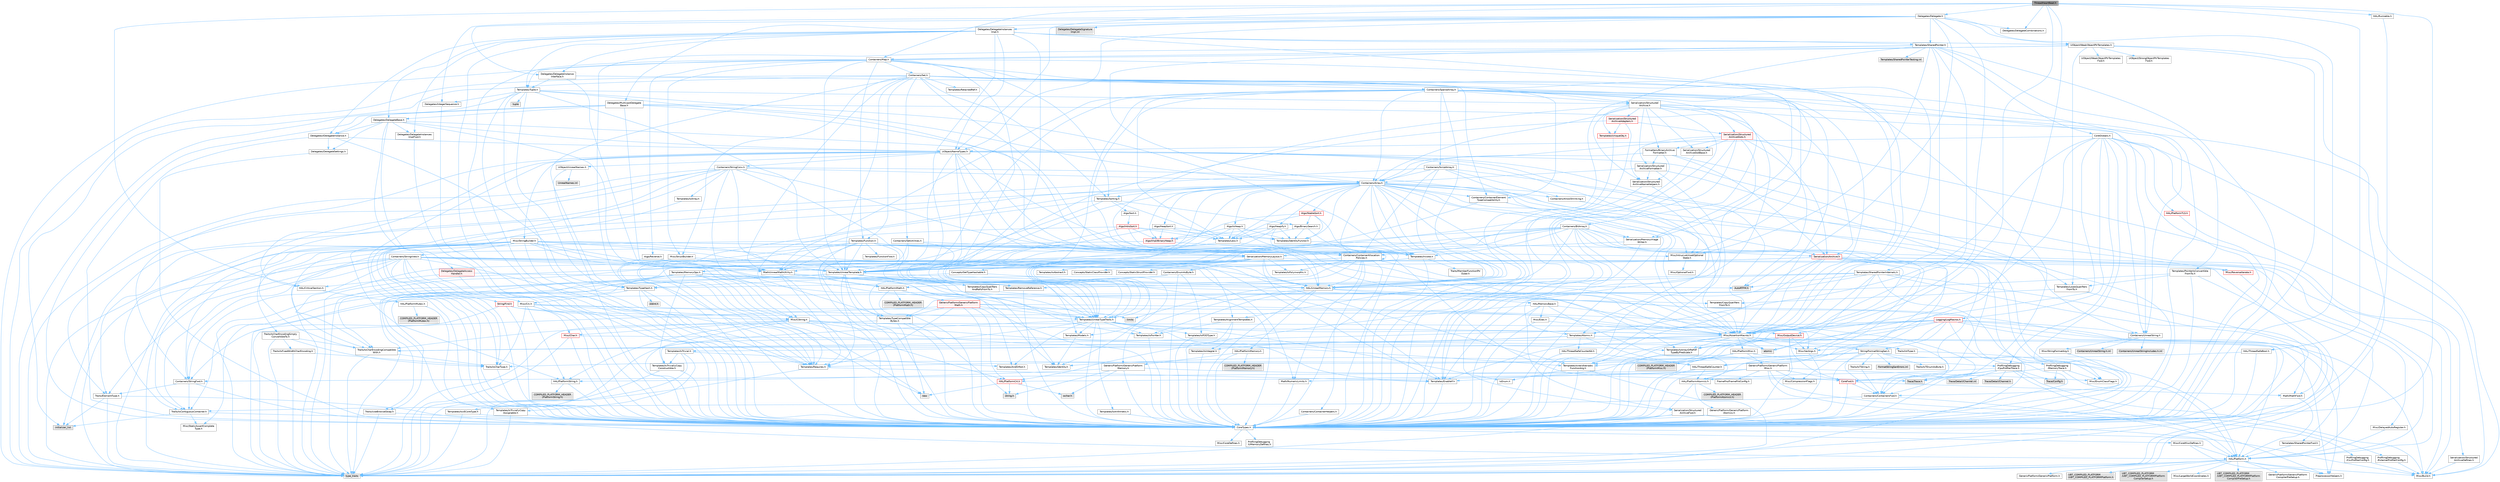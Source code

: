digraph "ThreadHeartBeat.h"
{
 // INTERACTIVE_SVG=YES
 // LATEX_PDF_SIZE
  bgcolor="transparent";
  edge [fontname=Helvetica,fontsize=10,labelfontname=Helvetica,labelfontsize=10];
  node [fontname=Helvetica,fontsize=10,shape=box,height=0.2,width=0.4];
  Node1 [id="Node000001",label="ThreadHeartBeat.h",height=0.2,width=0.4,color="gray40", fillcolor="grey60", style="filled", fontcolor="black",tooltip=" "];
  Node1 -> Node2 [id="edge1_Node000001_Node000002",color="steelblue1",style="solid",tooltip=" "];
  Node2 [id="Node000002",label="Containers/Map.h",height=0.2,width=0.4,color="grey40", fillcolor="white", style="filled",URL="$df/d79/Map_8h.html",tooltip=" "];
  Node2 -> Node3 [id="edge2_Node000002_Node000003",color="steelblue1",style="solid",tooltip=" "];
  Node3 [id="Node000003",label="CoreTypes.h",height=0.2,width=0.4,color="grey40", fillcolor="white", style="filled",URL="$dc/dec/CoreTypes_8h.html",tooltip=" "];
  Node3 -> Node4 [id="edge3_Node000003_Node000004",color="steelblue1",style="solid",tooltip=" "];
  Node4 [id="Node000004",label="HAL/Platform.h",height=0.2,width=0.4,color="grey40", fillcolor="white", style="filled",URL="$d9/dd0/Platform_8h.html",tooltip=" "];
  Node4 -> Node5 [id="edge4_Node000004_Node000005",color="steelblue1",style="solid",tooltip=" "];
  Node5 [id="Node000005",label="Misc/Build.h",height=0.2,width=0.4,color="grey40", fillcolor="white", style="filled",URL="$d3/dbb/Build_8h.html",tooltip=" "];
  Node4 -> Node6 [id="edge5_Node000004_Node000006",color="steelblue1",style="solid",tooltip=" "];
  Node6 [id="Node000006",label="Misc/LargeWorldCoordinates.h",height=0.2,width=0.4,color="grey40", fillcolor="white", style="filled",URL="$d2/dcb/LargeWorldCoordinates_8h.html",tooltip=" "];
  Node4 -> Node7 [id="edge6_Node000004_Node000007",color="steelblue1",style="solid",tooltip=" "];
  Node7 [id="Node000007",label="type_traits",height=0.2,width=0.4,color="grey60", fillcolor="#E0E0E0", style="filled",tooltip=" "];
  Node4 -> Node8 [id="edge7_Node000004_Node000008",color="steelblue1",style="solid",tooltip=" "];
  Node8 [id="Node000008",label="PreprocessorHelpers.h",height=0.2,width=0.4,color="grey40", fillcolor="white", style="filled",URL="$db/ddb/PreprocessorHelpers_8h.html",tooltip=" "];
  Node4 -> Node9 [id="edge8_Node000004_Node000009",color="steelblue1",style="solid",tooltip=" "];
  Node9 [id="Node000009",label="UBT_COMPILED_PLATFORM\l/UBT_COMPILED_PLATFORMPlatform\lCompilerPreSetup.h",height=0.2,width=0.4,color="grey60", fillcolor="#E0E0E0", style="filled",tooltip=" "];
  Node4 -> Node10 [id="edge9_Node000004_Node000010",color="steelblue1",style="solid",tooltip=" "];
  Node10 [id="Node000010",label="GenericPlatform/GenericPlatform\lCompilerPreSetup.h",height=0.2,width=0.4,color="grey40", fillcolor="white", style="filled",URL="$d9/dc8/GenericPlatformCompilerPreSetup_8h.html",tooltip=" "];
  Node4 -> Node11 [id="edge10_Node000004_Node000011",color="steelblue1",style="solid",tooltip=" "];
  Node11 [id="Node000011",label="GenericPlatform/GenericPlatform.h",height=0.2,width=0.4,color="grey40", fillcolor="white", style="filled",URL="$d6/d84/GenericPlatform_8h.html",tooltip=" "];
  Node4 -> Node12 [id="edge11_Node000004_Node000012",color="steelblue1",style="solid",tooltip=" "];
  Node12 [id="Node000012",label="UBT_COMPILED_PLATFORM\l/UBT_COMPILED_PLATFORMPlatform.h",height=0.2,width=0.4,color="grey60", fillcolor="#E0E0E0", style="filled",tooltip=" "];
  Node4 -> Node13 [id="edge12_Node000004_Node000013",color="steelblue1",style="solid",tooltip=" "];
  Node13 [id="Node000013",label="UBT_COMPILED_PLATFORM\l/UBT_COMPILED_PLATFORMPlatform\lCompilerSetup.h",height=0.2,width=0.4,color="grey60", fillcolor="#E0E0E0", style="filled",tooltip=" "];
  Node3 -> Node14 [id="edge13_Node000003_Node000014",color="steelblue1",style="solid",tooltip=" "];
  Node14 [id="Node000014",label="ProfilingDebugging\l/UMemoryDefines.h",height=0.2,width=0.4,color="grey40", fillcolor="white", style="filled",URL="$d2/da2/UMemoryDefines_8h.html",tooltip=" "];
  Node3 -> Node15 [id="edge14_Node000003_Node000015",color="steelblue1",style="solid",tooltip=" "];
  Node15 [id="Node000015",label="Misc/CoreMiscDefines.h",height=0.2,width=0.4,color="grey40", fillcolor="white", style="filled",URL="$da/d38/CoreMiscDefines_8h.html",tooltip=" "];
  Node15 -> Node4 [id="edge15_Node000015_Node000004",color="steelblue1",style="solid",tooltip=" "];
  Node15 -> Node8 [id="edge16_Node000015_Node000008",color="steelblue1",style="solid",tooltip=" "];
  Node3 -> Node16 [id="edge17_Node000003_Node000016",color="steelblue1",style="solid",tooltip=" "];
  Node16 [id="Node000016",label="Misc/CoreDefines.h",height=0.2,width=0.4,color="grey40", fillcolor="white", style="filled",URL="$d3/dd2/CoreDefines_8h.html",tooltip=" "];
  Node2 -> Node17 [id="edge18_Node000002_Node000017",color="steelblue1",style="solid",tooltip=" "];
  Node17 [id="Node000017",label="Algo/Reverse.h",height=0.2,width=0.4,color="grey40", fillcolor="white", style="filled",URL="$d5/d93/Reverse_8h.html",tooltip=" "];
  Node17 -> Node3 [id="edge19_Node000017_Node000003",color="steelblue1",style="solid",tooltip=" "];
  Node17 -> Node18 [id="edge20_Node000017_Node000018",color="steelblue1",style="solid",tooltip=" "];
  Node18 [id="Node000018",label="Templates/UnrealTemplate.h",height=0.2,width=0.4,color="grey40", fillcolor="white", style="filled",URL="$d4/d24/UnrealTemplate_8h.html",tooltip=" "];
  Node18 -> Node3 [id="edge21_Node000018_Node000003",color="steelblue1",style="solid",tooltip=" "];
  Node18 -> Node19 [id="edge22_Node000018_Node000019",color="steelblue1",style="solid",tooltip=" "];
  Node19 [id="Node000019",label="Templates/IsPointer.h",height=0.2,width=0.4,color="grey40", fillcolor="white", style="filled",URL="$d7/d05/IsPointer_8h.html",tooltip=" "];
  Node19 -> Node3 [id="edge23_Node000019_Node000003",color="steelblue1",style="solid",tooltip=" "];
  Node18 -> Node20 [id="edge24_Node000018_Node000020",color="steelblue1",style="solid",tooltip=" "];
  Node20 [id="Node000020",label="HAL/UnrealMemory.h",height=0.2,width=0.4,color="grey40", fillcolor="white", style="filled",URL="$d9/d96/UnrealMemory_8h.html",tooltip=" "];
  Node20 -> Node3 [id="edge25_Node000020_Node000003",color="steelblue1",style="solid",tooltip=" "];
  Node20 -> Node21 [id="edge26_Node000020_Node000021",color="steelblue1",style="solid",tooltip=" "];
  Node21 [id="Node000021",label="GenericPlatform/GenericPlatform\lMemory.h",height=0.2,width=0.4,color="grey40", fillcolor="white", style="filled",URL="$dd/d22/GenericPlatformMemory_8h.html",tooltip=" "];
  Node21 -> Node22 [id="edge27_Node000021_Node000022",color="steelblue1",style="solid",tooltip=" "];
  Node22 [id="Node000022",label="CoreFwd.h",height=0.2,width=0.4,color="red", fillcolor="#FFF0F0", style="filled",URL="$d1/d1e/CoreFwd_8h.html",tooltip=" "];
  Node22 -> Node3 [id="edge28_Node000022_Node000003",color="steelblue1",style="solid",tooltip=" "];
  Node22 -> Node23 [id="edge29_Node000022_Node000023",color="steelblue1",style="solid",tooltip=" "];
  Node23 [id="Node000023",label="Containers/ContainersFwd.h",height=0.2,width=0.4,color="grey40", fillcolor="white", style="filled",URL="$d4/d0a/ContainersFwd_8h.html",tooltip=" "];
  Node23 -> Node4 [id="edge30_Node000023_Node000004",color="steelblue1",style="solid",tooltip=" "];
  Node23 -> Node3 [id="edge31_Node000023_Node000003",color="steelblue1",style="solid",tooltip=" "];
  Node23 -> Node24 [id="edge32_Node000023_Node000024",color="steelblue1",style="solid",tooltip=" "];
  Node24 [id="Node000024",label="Traits/IsContiguousContainer.h",height=0.2,width=0.4,color="grey40", fillcolor="white", style="filled",URL="$d5/d3c/IsContiguousContainer_8h.html",tooltip=" "];
  Node24 -> Node3 [id="edge33_Node000024_Node000003",color="steelblue1",style="solid",tooltip=" "];
  Node24 -> Node25 [id="edge34_Node000024_Node000025",color="steelblue1",style="solid",tooltip=" "];
  Node25 [id="Node000025",label="Misc/StaticAssertComplete\lType.h",height=0.2,width=0.4,color="grey40", fillcolor="white", style="filled",URL="$d5/d4e/StaticAssertCompleteType_8h.html",tooltip=" "];
  Node24 -> Node26 [id="edge35_Node000024_Node000026",color="steelblue1",style="solid",tooltip=" "];
  Node26 [id="Node000026",label="initializer_list",height=0.2,width=0.4,color="grey60", fillcolor="#E0E0E0", style="filled",tooltip=" "];
  Node22 -> Node27 [id="edge36_Node000022_Node000027",color="steelblue1",style="solid",tooltip=" "];
  Node27 [id="Node000027",label="Math/MathFwd.h",height=0.2,width=0.4,color="grey40", fillcolor="white", style="filled",URL="$d2/d10/MathFwd_8h.html",tooltip=" "];
  Node27 -> Node4 [id="edge37_Node000027_Node000004",color="steelblue1",style="solid",tooltip=" "];
  Node21 -> Node3 [id="edge38_Node000021_Node000003",color="steelblue1",style="solid",tooltip=" "];
  Node21 -> Node29 [id="edge39_Node000021_Node000029",color="steelblue1",style="solid",tooltip=" "];
  Node29 [id="Node000029",label="HAL/PlatformString.h",height=0.2,width=0.4,color="grey40", fillcolor="white", style="filled",URL="$db/db5/PlatformString_8h.html",tooltip=" "];
  Node29 -> Node3 [id="edge40_Node000029_Node000003",color="steelblue1",style="solid",tooltip=" "];
  Node29 -> Node30 [id="edge41_Node000029_Node000030",color="steelblue1",style="solid",tooltip=" "];
  Node30 [id="Node000030",label="COMPILED_PLATFORM_HEADER\l(PlatformString.h)",height=0.2,width=0.4,color="grey60", fillcolor="#E0E0E0", style="filled",tooltip=" "];
  Node21 -> Node31 [id="edge42_Node000021_Node000031",color="steelblue1",style="solid",tooltip=" "];
  Node31 [id="Node000031",label="string.h",height=0.2,width=0.4,color="grey60", fillcolor="#E0E0E0", style="filled",tooltip=" "];
  Node21 -> Node32 [id="edge43_Node000021_Node000032",color="steelblue1",style="solid",tooltip=" "];
  Node32 [id="Node000032",label="wchar.h",height=0.2,width=0.4,color="grey60", fillcolor="#E0E0E0", style="filled",tooltip=" "];
  Node20 -> Node33 [id="edge44_Node000020_Node000033",color="steelblue1",style="solid",tooltip=" "];
  Node33 [id="Node000033",label="HAL/MemoryBase.h",height=0.2,width=0.4,color="grey40", fillcolor="white", style="filled",URL="$d6/d9f/MemoryBase_8h.html",tooltip=" "];
  Node33 -> Node3 [id="edge45_Node000033_Node000003",color="steelblue1",style="solid",tooltip=" "];
  Node33 -> Node34 [id="edge46_Node000033_Node000034",color="steelblue1",style="solid",tooltip=" "];
  Node34 [id="Node000034",label="HAL/PlatformAtomics.h",height=0.2,width=0.4,color="grey40", fillcolor="white", style="filled",URL="$d3/d36/PlatformAtomics_8h.html",tooltip=" "];
  Node34 -> Node3 [id="edge47_Node000034_Node000003",color="steelblue1",style="solid",tooltip=" "];
  Node34 -> Node35 [id="edge48_Node000034_Node000035",color="steelblue1",style="solid",tooltip=" "];
  Node35 [id="Node000035",label="GenericPlatform/GenericPlatform\lAtomics.h",height=0.2,width=0.4,color="grey40", fillcolor="white", style="filled",URL="$da/d72/GenericPlatformAtomics_8h.html",tooltip=" "];
  Node35 -> Node3 [id="edge49_Node000035_Node000003",color="steelblue1",style="solid",tooltip=" "];
  Node34 -> Node36 [id="edge50_Node000034_Node000036",color="steelblue1",style="solid",tooltip=" "];
  Node36 [id="Node000036",label="COMPILED_PLATFORM_HEADER\l(PlatformAtomics.h)",height=0.2,width=0.4,color="grey60", fillcolor="#E0E0E0", style="filled",tooltip=" "];
  Node33 -> Node37 [id="edge51_Node000033_Node000037",color="steelblue1",style="solid",tooltip=" "];
  Node37 [id="Node000037",label="HAL/PlatformCrt.h",height=0.2,width=0.4,color="red", fillcolor="#FFF0F0", style="filled",URL="$d8/d75/PlatformCrt_8h.html",tooltip=" "];
  Node37 -> Node38 [id="edge52_Node000037_Node000038",color="steelblue1",style="solid",tooltip=" "];
  Node38 [id="Node000038",label="new",height=0.2,width=0.4,color="grey60", fillcolor="#E0E0E0", style="filled",tooltip=" "];
  Node37 -> Node32 [id="edge53_Node000037_Node000032",color="steelblue1",style="solid",tooltip=" "];
  Node37 -> Node31 [id="edge54_Node000037_Node000031",color="steelblue1",style="solid",tooltip=" "];
  Node33 -> Node45 [id="edge55_Node000033_Node000045",color="steelblue1",style="solid",tooltip=" "];
  Node45 [id="Node000045",label="Misc/Exec.h",height=0.2,width=0.4,color="grey40", fillcolor="white", style="filled",URL="$de/ddb/Exec_8h.html",tooltip=" "];
  Node45 -> Node3 [id="edge56_Node000045_Node000003",color="steelblue1",style="solid",tooltip=" "];
  Node45 -> Node46 [id="edge57_Node000045_Node000046",color="steelblue1",style="solid",tooltip=" "];
  Node46 [id="Node000046",label="Misc/AssertionMacros.h",height=0.2,width=0.4,color="grey40", fillcolor="white", style="filled",URL="$d0/dfa/AssertionMacros_8h.html",tooltip=" "];
  Node46 -> Node3 [id="edge58_Node000046_Node000003",color="steelblue1",style="solid",tooltip=" "];
  Node46 -> Node4 [id="edge59_Node000046_Node000004",color="steelblue1",style="solid",tooltip=" "];
  Node46 -> Node47 [id="edge60_Node000046_Node000047",color="steelblue1",style="solid",tooltip=" "];
  Node47 [id="Node000047",label="HAL/PlatformMisc.h",height=0.2,width=0.4,color="grey40", fillcolor="white", style="filled",URL="$d0/df5/PlatformMisc_8h.html",tooltip=" "];
  Node47 -> Node3 [id="edge61_Node000047_Node000003",color="steelblue1",style="solid",tooltip=" "];
  Node47 -> Node48 [id="edge62_Node000047_Node000048",color="steelblue1",style="solid",tooltip=" "];
  Node48 [id="Node000048",label="GenericPlatform/GenericPlatform\lMisc.h",height=0.2,width=0.4,color="grey40", fillcolor="white", style="filled",URL="$db/d9a/GenericPlatformMisc_8h.html",tooltip=" "];
  Node48 -> Node49 [id="edge63_Node000048_Node000049",color="steelblue1",style="solid",tooltip=" "];
  Node49 [id="Node000049",label="Containers/StringFwd.h",height=0.2,width=0.4,color="grey40", fillcolor="white", style="filled",URL="$df/d37/StringFwd_8h.html",tooltip=" "];
  Node49 -> Node3 [id="edge64_Node000049_Node000003",color="steelblue1",style="solid",tooltip=" "];
  Node49 -> Node50 [id="edge65_Node000049_Node000050",color="steelblue1",style="solid",tooltip=" "];
  Node50 [id="Node000050",label="Traits/ElementType.h",height=0.2,width=0.4,color="grey40", fillcolor="white", style="filled",URL="$d5/d4f/ElementType_8h.html",tooltip=" "];
  Node50 -> Node4 [id="edge66_Node000050_Node000004",color="steelblue1",style="solid",tooltip=" "];
  Node50 -> Node26 [id="edge67_Node000050_Node000026",color="steelblue1",style="solid",tooltip=" "];
  Node50 -> Node7 [id="edge68_Node000050_Node000007",color="steelblue1",style="solid",tooltip=" "];
  Node49 -> Node24 [id="edge69_Node000049_Node000024",color="steelblue1",style="solid",tooltip=" "];
  Node48 -> Node22 [id="edge70_Node000048_Node000022",color="steelblue1",style="solid",tooltip=" "];
  Node48 -> Node3 [id="edge71_Node000048_Node000003",color="steelblue1",style="solid",tooltip=" "];
  Node48 -> Node51 [id="edge72_Node000048_Node000051",color="steelblue1",style="solid",tooltip=" "];
  Node51 [id="Node000051",label="FramePro/FrameProConfig.h",height=0.2,width=0.4,color="grey40", fillcolor="white", style="filled",URL="$d7/d90/FrameProConfig_8h.html",tooltip=" "];
  Node48 -> Node37 [id="edge73_Node000048_Node000037",color="steelblue1",style="solid",tooltip=" "];
  Node48 -> Node52 [id="edge74_Node000048_Node000052",color="steelblue1",style="solid",tooltip=" "];
  Node52 [id="Node000052",label="Math/NumericLimits.h",height=0.2,width=0.4,color="grey40", fillcolor="white", style="filled",URL="$df/d1b/NumericLimits_8h.html",tooltip=" "];
  Node52 -> Node3 [id="edge75_Node000052_Node000003",color="steelblue1",style="solid",tooltip=" "];
  Node48 -> Node53 [id="edge76_Node000048_Node000053",color="steelblue1",style="solid",tooltip=" "];
  Node53 [id="Node000053",label="Misc/CompressionFlags.h",height=0.2,width=0.4,color="grey40", fillcolor="white", style="filled",URL="$d9/d76/CompressionFlags_8h.html",tooltip=" "];
  Node48 -> Node54 [id="edge77_Node000048_Node000054",color="steelblue1",style="solid",tooltip=" "];
  Node54 [id="Node000054",label="Misc/EnumClassFlags.h",height=0.2,width=0.4,color="grey40", fillcolor="white", style="filled",URL="$d8/de7/EnumClassFlags_8h.html",tooltip=" "];
  Node48 -> Node55 [id="edge78_Node000048_Node000055",color="steelblue1",style="solid",tooltip=" "];
  Node55 [id="Node000055",label="ProfilingDebugging\l/CsvProfilerConfig.h",height=0.2,width=0.4,color="grey40", fillcolor="white", style="filled",URL="$d3/d88/CsvProfilerConfig_8h.html",tooltip=" "];
  Node55 -> Node5 [id="edge79_Node000055_Node000005",color="steelblue1",style="solid",tooltip=" "];
  Node48 -> Node56 [id="edge80_Node000048_Node000056",color="steelblue1",style="solid",tooltip=" "];
  Node56 [id="Node000056",label="ProfilingDebugging\l/ExternalProfilerConfig.h",height=0.2,width=0.4,color="grey40", fillcolor="white", style="filled",URL="$d3/dbb/ExternalProfilerConfig_8h.html",tooltip=" "];
  Node56 -> Node5 [id="edge81_Node000056_Node000005",color="steelblue1",style="solid",tooltip=" "];
  Node47 -> Node57 [id="edge82_Node000047_Node000057",color="steelblue1",style="solid",tooltip=" "];
  Node57 [id="Node000057",label="COMPILED_PLATFORM_HEADER\l(PlatformMisc.h)",height=0.2,width=0.4,color="grey60", fillcolor="#E0E0E0", style="filled",tooltip=" "];
  Node47 -> Node58 [id="edge83_Node000047_Node000058",color="steelblue1",style="solid",tooltip=" "];
  Node58 [id="Node000058",label="ProfilingDebugging\l/CpuProfilerTrace.h",height=0.2,width=0.4,color="grey40", fillcolor="white", style="filled",URL="$da/dcb/CpuProfilerTrace_8h.html",tooltip=" "];
  Node58 -> Node3 [id="edge84_Node000058_Node000003",color="steelblue1",style="solid",tooltip=" "];
  Node58 -> Node23 [id="edge85_Node000058_Node000023",color="steelblue1",style="solid",tooltip=" "];
  Node58 -> Node34 [id="edge86_Node000058_Node000034",color="steelblue1",style="solid",tooltip=" "];
  Node58 -> Node8 [id="edge87_Node000058_Node000008",color="steelblue1",style="solid",tooltip=" "];
  Node58 -> Node5 [id="edge88_Node000058_Node000005",color="steelblue1",style="solid",tooltip=" "];
  Node58 -> Node59 [id="edge89_Node000058_Node000059",color="steelblue1",style="solid",tooltip=" "];
  Node59 [id="Node000059",label="Trace/Config.h",height=0.2,width=0.4,color="grey60", fillcolor="#E0E0E0", style="filled",tooltip=" "];
  Node58 -> Node60 [id="edge90_Node000058_Node000060",color="steelblue1",style="solid",tooltip=" "];
  Node60 [id="Node000060",label="Trace/Detail/Channel.h",height=0.2,width=0.4,color="grey60", fillcolor="#E0E0E0", style="filled",tooltip=" "];
  Node58 -> Node61 [id="edge91_Node000058_Node000061",color="steelblue1",style="solid",tooltip=" "];
  Node61 [id="Node000061",label="Trace/Detail/Channel.inl",height=0.2,width=0.4,color="grey60", fillcolor="#E0E0E0", style="filled",tooltip=" "];
  Node58 -> Node62 [id="edge92_Node000058_Node000062",color="steelblue1",style="solid",tooltip=" "];
  Node62 [id="Node000062",label="Trace/Trace.h",height=0.2,width=0.4,color="grey60", fillcolor="#E0E0E0", style="filled",tooltip=" "];
  Node46 -> Node8 [id="edge93_Node000046_Node000008",color="steelblue1",style="solid",tooltip=" "];
  Node46 -> Node63 [id="edge94_Node000046_Node000063",color="steelblue1",style="solid",tooltip=" "];
  Node63 [id="Node000063",label="Templates/EnableIf.h",height=0.2,width=0.4,color="grey40", fillcolor="white", style="filled",URL="$d7/d60/EnableIf_8h.html",tooltip=" "];
  Node63 -> Node3 [id="edge95_Node000063_Node000003",color="steelblue1",style="solid",tooltip=" "];
  Node46 -> Node64 [id="edge96_Node000046_Node000064",color="steelblue1",style="solid",tooltip=" "];
  Node64 [id="Node000064",label="Templates/IsArrayOrRefOf\lTypeByPredicate.h",height=0.2,width=0.4,color="grey40", fillcolor="white", style="filled",URL="$d6/da1/IsArrayOrRefOfTypeByPredicate_8h.html",tooltip=" "];
  Node64 -> Node3 [id="edge97_Node000064_Node000003",color="steelblue1",style="solid",tooltip=" "];
  Node46 -> Node65 [id="edge98_Node000046_Node000065",color="steelblue1",style="solid",tooltip=" "];
  Node65 [id="Node000065",label="Templates/IsValidVariadic\lFunctionArg.h",height=0.2,width=0.4,color="grey40", fillcolor="white", style="filled",URL="$d0/dc8/IsValidVariadicFunctionArg_8h.html",tooltip=" "];
  Node65 -> Node3 [id="edge99_Node000065_Node000003",color="steelblue1",style="solid",tooltip=" "];
  Node65 -> Node66 [id="edge100_Node000065_Node000066",color="steelblue1",style="solid",tooltip=" "];
  Node66 [id="Node000066",label="IsEnum.h",height=0.2,width=0.4,color="grey40", fillcolor="white", style="filled",URL="$d4/de5/IsEnum_8h.html",tooltip=" "];
  Node65 -> Node7 [id="edge101_Node000065_Node000007",color="steelblue1",style="solid",tooltip=" "];
  Node46 -> Node67 [id="edge102_Node000046_Node000067",color="steelblue1",style="solid",tooltip=" "];
  Node67 [id="Node000067",label="Traits/IsCharEncodingCompatible\lWith.h",height=0.2,width=0.4,color="grey40", fillcolor="white", style="filled",URL="$df/dd1/IsCharEncodingCompatibleWith_8h.html",tooltip=" "];
  Node67 -> Node7 [id="edge103_Node000067_Node000007",color="steelblue1",style="solid",tooltip=" "];
  Node67 -> Node68 [id="edge104_Node000067_Node000068",color="steelblue1",style="solid",tooltip=" "];
  Node68 [id="Node000068",label="Traits/IsCharType.h",height=0.2,width=0.4,color="grey40", fillcolor="white", style="filled",URL="$db/d51/IsCharType_8h.html",tooltip=" "];
  Node68 -> Node3 [id="edge105_Node000068_Node000003",color="steelblue1",style="solid",tooltip=" "];
  Node46 -> Node69 [id="edge106_Node000046_Node000069",color="steelblue1",style="solid",tooltip=" "];
  Node69 [id="Node000069",label="Misc/VarArgs.h",height=0.2,width=0.4,color="grey40", fillcolor="white", style="filled",URL="$d5/d6f/VarArgs_8h.html",tooltip=" "];
  Node69 -> Node3 [id="edge107_Node000069_Node000003",color="steelblue1",style="solid",tooltip=" "];
  Node46 -> Node70 [id="edge108_Node000046_Node000070",color="steelblue1",style="solid",tooltip=" "];
  Node70 [id="Node000070",label="String/FormatStringSan.h",height=0.2,width=0.4,color="grey40", fillcolor="white", style="filled",URL="$d3/d8b/FormatStringSan_8h.html",tooltip=" "];
  Node70 -> Node7 [id="edge109_Node000070_Node000007",color="steelblue1",style="solid",tooltip=" "];
  Node70 -> Node3 [id="edge110_Node000070_Node000003",color="steelblue1",style="solid",tooltip=" "];
  Node70 -> Node71 [id="edge111_Node000070_Node000071",color="steelblue1",style="solid",tooltip=" "];
  Node71 [id="Node000071",label="Templates/Requires.h",height=0.2,width=0.4,color="grey40", fillcolor="white", style="filled",URL="$dc/d96/Requires_8h.html",tooltip=" "];
  Node71 -> Node63 [id="edge112_Node000071_Node000063",color="steelblue1",style="solid",tooltip=" "];
  Node71 -> Node7 [id="edge113_Node000071_Node000007",color="steelblue1",style="solid",tooltip=" "];
  Node70 -> Node72 [id="edge114_Node000070_Node000072",color="steelblue1",style="solid",tooltip=" "];
  Node72 [id="Node000072",label="Templates/Identity.h",height=0.2,width=0.4,color="grey40", fillcolor="white", style="filled",URL="$d0/dd5/Identity_8h.html",tooltip=" "];
  Node70 -> Node65 [id="edge115_Node000070_Node000065",color="steelblue1",style="solid",tooltip=" "];
  Node70 -> Node68 [id="edge116_Node000070_Node000068",color="steelblue1",style="solid",tooltip=" "];
  Node70 -> Node73 [id="edge117_Node000070_Node000073",color="steelblue1",style="solid",tooltip=" "];
  Node73 [id="Node000073",label="Traits/IsTEnumAsByte.h",height=0.2,width=0.4,color="grey40", fillcolor="white", style="filled",URL="$d1/de6/IsTEnumAsByte_8h.html",tooltip=" "];
  Node70 -> Node74 [id="edge118_Node000070_Node000074",color="steelblue1",style="solid",tooltip=" "];
  Node74 [id="Node000074",label="Traits/IsTString.h",height=0.2,width=0.4,color="grey40", fillcolor="white", style="filled",URL="$d0/df8/IsTString_8h.html",tooltip=" "];
  Node74 -> Node23 [id="edge119_Node000074_Node000023",color="steelblue1",style="solid",tooltip=" "];
  Node70 -> Node23 [id="edge120_Node000070_Node000023",color="steelblue1",style="solid",tooltip=" "];
  Node70 -> Node75 [id="edge121_Node000070_Node000075",color="steelblue1",style="solid",tooltip=" "];
  Node75 [id="Node000075",label="FormatStringSanErrors.inl",height=0.2,width=0.4,color="grey60", fillcolor="#E0E0E0", style="filled",tooltip=" "];
  Node46 -> Node76 [id="edge122_Node000046_Node000076",color="steelblue1",style="solid",tooltip=" "];
  Node76 [id="Node000076",label="atomic",height=0.2,width=0.4,color="grey60", fillcolor="#E0E0E0", style="filled",tooltip=" "];
  Node33 -> Node77 [id="edge123_Node000033_Node000077",color="steelblue1",style="solid",tooltip=" "];
  Node77 [id="Node000077",label="Misc/OutputDevice.h",height=0.2,width=0.4,color="red", fillcolor="#FFF0F0", style="filled",URL="$d7/d32/OutputDevice_8h.html",tooltip=" "];
  Node77 -> Node22 [id="edge124_Node000077_Node000022",color="steelblue1",style="solid",tooltip=" "];
  Node77 -> Node3 [id="edge125_Node000077_Node000003",color="steelblue1",style="solid",tooltip=" "];
  Node77 -> Node69 [id="edge126_Node000077_Node000069",color="steelblue1",style="solid",tooltip=" "];
  Node77 -> Node64 [id="edge127_Node000077_Node000064",color="steelblue1",style="solid",tooltip=" "];
  Node77 -> Node65 [id="edge128_Node000077_Node000065",color="steelblue1",style="solid",tooltip=" "];
  Node77 -> Node67 [id="edge129_Node000077_Node000067",color="steelblue1",style="solid",tooltip=" "];
  Node33 -> Node79 [id="edge130_Node000033_Node000079",color="steelblue1",style="solid",tooltip=" "];
  Node79 [id="Node000079",label="Templates/Atomic.h",height=0.2,width=0.4,color="grey40", fillcolor="white", style="filled",URL="$d3/d91/Atomic_8h.html",tooltip=" "];
  Node79 -> Node80 [id="edge131_Node000079_Node000080",color="steelblue1",style="solid",tooltip=" "];
  Node80 [id="Node000080",label="HAL/ThreadSafeCounter.h",height=0.2,width=0.4,color="grey40", fillcolor="white", style="filled",URL="$dc/dc9/ThreadSafeCounter_8h.html",tooltip=" "];
  Node80 -> Node3 [id="edge132_Node000080_Node000003",color="steelblue1",style="solid",tooltip=" "];
  Node80 -> Node34 [id="edge133_Node000080_Node000034",color="steelblue1",style="solid",tooltip=" "];
  Node79 -> Node81 [id="edge134_Node000079_Node000081",color="steelblue1",style="solid",tooltip=" "];
  Node81 [id="Node000081",label="HAL/ThreadSafeCounter64.h",height=0.2,width=0.4,color="grey40", fillcolor="white", style="filled",URL="$d0/d12/ThreadSafeCounter64_8h.html",tooltip=" "];
  Node81 -> Node3 [id="edge135_Node000081_Node000003",color="steelblue1",style="solid",tooltip=" "];
  Node81 -> Node80 [id="edge136_Node000081_Node000080",color="steelblue1",style="solid",tooltip=" "];
  Node79 -> Node82 [id="edge137_Node000079_Node000082",color="steelblue1",style="solid",tooltip=" "];
  Node82 [id="Node000082",label="Templates/IsIntegral.h",height=0.2,width=0.4,color="grey40", fillcolor="white", style="filled",URL="$da/d64/IsIntegral_8h.html",tooltip=" "];
  Node82 -> Node3 [id="edge138_Node000082_Node000003",color="steelblue1",style="solid",tooltip=" "];
  Node79 -> Node83 [id="edge139_Node000079_Node000083",color="steelblue1",style="solid",tooltip=" "];
  Node83 [id="Node000083",label="Templates/IsTrivial.h",height=0.2,width=0.4,color="grey40", fillcolor="white", style="filled",URL="$da/d4c/IsTrivial_8h.html",tooltip=" "];
  Node83 -> Node84 [id="edge140_Node000083_Node000084",color="steelblue1",style="solid",tooltip=" "];
  Node84 [id="Node000084",label="Templates/AndOrNot.h",height=0.2,width=0.4,color="grey40", fillcolor="white", style="filled",URL="$db/d0a/AndOrNot_8h.html",tooltip=" "];
  Node84 -> Node3 [id="edge141_Node000084_Node000003",color="steelblue1",style="solid",tooltip=" "];
  Node83 -> Node85 [id="edge142_Node000083_Node000085",color="steelblue1",style="solid",tooltip=" "];
  Node85 [id="Node000085",label="Templates/IsTriviallyCopy\lConstructible.h",height=0.2,width=0.4,color="grey40", fillcolor="white", style="filled",URL="$d3/d78/IsTriviallyCopyConstructible_8h.html",tooltip=" "];
  Node85 -> Node3 [id="edge143_Node000085_Node000003",color="steelblue1",style="solid",tooltip=" "];
  Node85 -> Node7 [id="edge144_Node000085_Node000007",color="steelblue1",style="solid",tooltip=" "];
  Node83 -> Node86 [id="edge145_Node000083_Node000086",color="steelblue1",style="solid",tooltip=" "];
  Node86 [id="Node000086",label="Templates/IsTriviallyCopy\lAssignable.h",height=0.2,width=0.4,color="grey40", fillcolor="white", style="filled",URL="$d2/df2/IsTriviallyCopyAssignable_8h.html",tooltip=" "];
  Node86 -> Node3 [id="edge146_Node000086_Node000003",color="steelblue1",style="solid",tooltip=" "];
  Node86 -> Node7 [id="edge147_Node000086_Node000007",color="steelblue1",style="solid",tooltip=" "];
  Node83 -> Node7 [id="edge148_Node000083_Node000007",color="steelblue1",style="solid",tooltip=" "];
  Node79 -> Node87 [id="edge149_Node000079_Node000087",color="steelblue1",style="solid",tooltip=" "];
  Node87 [id="Node000087",label="Traits/IntType.h",height=0.2,width=0.4,color="grey40", fillcolor="white", style="filled",URL="$d7/deb/IntType_8h.html",tooltip=" "];
  Node87 -> Node4 [id="edge150_Node000087_Node000004",color="steelblue1",style="solid",tooltip=" "];
  Node79 -> Node76 [id="edge151_Node000079_Node000076",color="steelblue1",style="solid",tooltip=" "];
  Node20 -> Node88 [id="edge152_Node000020_Node000088",color="steelblue1",style="solid",tooltip=" "];
  Node88 [id="Node000088",label="HAL/PlatformMemory.h",height=0.2,width=0.4,color="grey40", fillcolor="white", style="filled",URL="$de/d68/PlatformMemory_8h.html",tooltip=" "];
  Node88 -> Node3 [id="edge153_Node000088_Node000003",color="steelblue1",style="solid",tooltip=" "];
  Node88 -> Node21 [id="edge154_Node000088_Node000021",color="steelblue1",style="solid",tooltip=" "];
  Node88 -> Node89 [id="edge155_Node000088_Node000089",color="steelblue1",style="solid",tooltip=" "];
  Node89 [id="Node000089",label="COMPILED_PLATFORM_HEADER\l(PlatformMemory.h)",height=0.2,width=0.4,color="grey60", fillcolor="#E0E0E0", style="filled",tooltip=" "];
  Node20 -> Node90 [id="edge156_Node000020_Node000090",color="steelblue1",style="solid",tooltip=" "];
  Node90 [id="Node000090",label="ProfilingDebugging\l/MemoryTrace.h",height=0.2,width=0.4,color="grey40", fillcolor="white", style="filled",URL="$da/dd7/MemoryTrace_8h.html",tooltip=" "];
  Node90 -> Node4 [id="edge157_Node000090_Node000004",color="steelblue1",style="solid",tooltip=" "];
  Node90 -> Node54 [id="edge158_Node000090_Node000054",color="steelblue1",style="solid",tooltip=" "];
  Node90 -> Node59 [id="edge159_Node000090_Node000059",color="steelblue1",style="solid",tooltip=" "];
  Node90 -> Node62 [id="edge160_Node000090_Node000062",color="steelblue1",style="solid",tooltip=" "];
  Node20 -> Node19 [id="edge161_Node000020_Node000019",color="steelblue1",style="solid",tooltip=" "];
  Node18 -> Node91 [id="edge162_Node000018_Node000091",color="steelblue1",style="solid",tooltip=" "];
  Node91 [id="Node000091",label="Templates/CopyQualifiers\lAndRefsFromTo.h",height=0.2,width=0.4,color="grey40", fillcolor="white", style="filled",URL="$d3/db3/CopyQualifiersAndRefsFromTo_8h.html",tooltip=" "];
  Node91 -> Node92 [id="edge163_Node000091_Node000092",color="steelblue1",style="solid",tooltip=" "];
  Node92 [id="Node000092",label="Templates/CopyQualifiers\lFromTo.h",height=0.2,width=0.4,color="grey40", fillcolor="white", style="filled",URL="$d5/db4/CopyQualifiersFromTo_8h.html",tooltip=" "];
  Node18 -> Node93 [id="edge164_Node000018_Node000093",color="steelblue1",style="solid",tooltip=" "];
  Node93 [id="Node000093",label="Templates/UnrealTypeTraits.h",height=0.2,width=0.4,color="grey40", fillcolor="white", style="filled",URL="$d2/d2d/UnrealTypeTraits_8h.html",tooltip=" "];
  Node93 -> Node3 [id="edge165_Node000093_Node000003",color="steelblue1",style="solid",tooltip=" "];
  Node93 -> Node19 [id="edge166_Node000093_Node000019",color="steelblue1",style="solid",tooltip=" "];
  Node93 -> Node46 [id="edge167_Node000093_Node000046",color="steelblue1",style="solid",tooltip=" "];
  Node93 -> Node84 [id="edge168_Node000093_Node000084",color="steelblue1",style="solid",tooltip=" "];
  Node93 -> Node63 [id="edge169_Node000093_Node000063",color="steelblue1",style="solid",tooltip=" "];
  Node93 -> Node94 [id="edge170_Node000093_Node000094",color="steelblue1",style="solid",tooltip=" "];
  Node94 [id="Node000094",label="Templates/IsArithmetic.h",height=0.2,width=0.4,color="grey40", fillcolor="white", style="filled",URL="$d2/d5d/IsArithmetic_8h.html",tooltip=" "];
  Node94 -> Node3 [id="edge171_Node000094_Node000003",color="steelblue1",style="solid",tooltip=" "];
  Node93 -> Node66 [id="edge172_Node000093_Node000066",color="steelblue1",style="solid",tooltip=" "];
  Node93 -> Node95 [id="edge173_Node000093_Node000095",color="steelblue1",style="solid",tooltip=" "];
  Node95 [id="Node000095",label="Templates/Models.h",height=0.2,width=0.4,color="grey40", fillcolor="white", style="filled",URL="$d3/d0c/Models_8h.html",tooltip=" "];
  Node95 -> Node72 [id="edge174_Node000095_Node000072",color="steelblue1",style="solid",tooltip=" "];
  Node93 -> Node96 [id="edge175_Node000093_Node000096",color="steelblue1",style="solid",tooltip=" "];
  Node96 [id="Node000096",label="Templates/IsPODType.h",height=0.2,width=0.4,color="grey40", fillcolor="white", style="filled",URL="$d7/db1/IsPODType_8h.html",tooltip=" "];
  Node96 -> Node3 [id="edge176_Node000096_Node000003",color="steelblue1",style="solid",tooltip=" "];
  Node93 -> Node97 [id="edge177_Node000093_Node000097",color="steelblue1",style="solid",tooltip=" "];
  Node97 [id="Node000097",label="Templates/IsUECoreType.h",height=0.2,width=0.4,color="grey40", fillcolor="white", style="filled",URL="$d1/db8/IsUECoreType_8h.html",tooltip=" "];
  Node97 -> Node3 [id="edge178_Node000097_Node000003",color="steelblue1",style="solid",tooltip=" "];
  Node97 -> Node7 [id="edge179_Node000097_Node000007",color="steelblue1",style="solid",tooltip=" "];
  Node93 -> Node85 [id="edge180_Node000093_Node000085",color="steelblue1",style="solid",tooltip=" "];
  Node18 -> Node98 [id="edge181_Node000018_Node000098",color="steelblue1",style="solid",tooltip=" "];
  Node98 [id="Node000098",label="Templates/RemoveReference.h",height=0.2,width=0.4,color="grey40", fillcolor="white", style="filled",URL="$da/dbe/RemoveReference_8h.html",tooltip=" "];
  Node98 -> Node3 [id="edge182_Node000098_Node000003",color="steelblue1",style="solid",tooltip=" "];
  Node18 -> Node71 [id="edge183_Node000018_Node000071",color="steelblue1",style="solid",tooltip=" "];
  Node18 -> Node99 [id="edge184_Node000018_Node000099",color="steelblue1",style="solid",tooltip=" "];
  Node99 [id="Node000099",label="Templates/TypeCompatible\lBytes.h",height=0.2,width=0.4,color="grey40", fillcolor="white", style="filled",URL="$df/d0a/TypeCompatibleBytes_8h.html",tooltip=" "];
  Node99 -> Node3 [id="edge185_Node000099_Node000003",color="steelblue1",style="solid",tooltip=" "];
  Node99 -> Node31 [id="edge186_Node000099_Node000031",color="steelblue1",style="solid",tooltip=" "];
  Node99 -> Node38 [id="edge187_Node000099_Node000038",color="steelblue1",style="solid",tooltip=" "];
  Node99 -> Node7 [id="edge188_Node000099_Node000007",color="steelblue1",style="solid",tooltip=" "];
  Node18 -> Node72 [id="edge189_Node000018_Node000072",color="steelblue1",style="solid",tooltip=" "];
  Node18 -> Node24 [id="edge190_Node000018_Node000024",color="steelblue1",style="solid",tooltip=" "];
  Node18 -> Node100 [id="edge191_Node000018_Node000100",color="steelblue1",style="solid",tooltip=" "];
  Node100 [id="Node000100",label="Traits/UseBitwiseSwap.h",height=0.2,width=0.4,color="grey40", fillcolor="white", style="filled",URL="$db/df3/UseBitwiseSwap_8h.html",tooltip=" "];
  Node100 -> Node3 [id="edge192_Node000100_Node000003",color="steelblue1",style="solid",tooltip=" "];
  Node100 -> Node7 [id="edge193_Node000100_Node000007",color="steelblue1",style="solid",tooltip=" "];
  Node18 -> Node7 [id="edge194_Node000018_Node000007",color="steelblue1",style="solid",tooltip=" "];
  Node2 -> Node101 [id="edge195_Node000002_Node000101",color="steelblue1",style="solid",tooltip=" "];
  Node101 [id="Node000101",label="Containers/ContainerElement\lTypeCompatibility.h",height=0.2,width=0.4,color="grey40", fillcolor="white", style="filled",URL="$df/ddf/ContainerElementTypeCompatibility_8h.html",tooltip=" "];
  Node101 -> Node3 [id="edge196_Node000101_Node000003",color="steelblue1",style="solid",tooltip=" "];
  Node101 -> Node93 [id="edge197_Node000101_Node000093",color="steelblue1",style="solid",tooltip=" "];
  Node2 -> Node102 [id="edge198_Node000002_Node000102",color="steelblue1",style="solid",tooltip=" "];
  Node102 [id="Node000102",label="Containers/Set.h",height=0.2,width=0.4,color="grey40", fillcolor="white", style="filled",URL="$d4/d45/Set_8h.html",tooltip=" "];
  Node102 -> Node103 [id="edge199_Node000102_Node000103",color="steelblue1",style="solid",tooltip=" "];
  Node103 [id="Node000103",label="Containers/ContainerAllocation\lPolicies.h",height=0.2,width=0.4,color="grey40", fillcolor="white", style="filled",URL="$d7/dff/ContainerAllocationPolicies_8h.html",tooltip=" "];
  Node103 -> Node3 [id="edge200_Node000103_Node000003",color="steelblue1",style="solid",tooltip=" "];
  Node103 -> Node104 [id="edge201_Node000103_Node000104",color="steelblue1",style="solid",tooltip=" "];
  Node104 [id="Node000104",label="Containers/ContainerHelpers.h",height=0.2,width=0.4,color="grey40", fillcolor="white", style="filled",URL="$d7/d33/ContainerHelpers_8h.html",tooltip=" "];
  Node104 -> Node3 [id="edge202_Node000104_Node000003",color="steelblue1",style="solid",tooltip=" "];
  Node103 -> Node103 [id="edge203_Node000103_Node000103",color="steelblue1",style="solid",tooltip=" "];
  Node103 -> Node105 [id="edge204_Node000103_Node000105",color="steelblue1",style="solid",tooltip=" "];
  Node105 [id="Node000105",label="HAL/PlatformMath.h",height=0.2,width=0.4,color="grey40", fillcolor="white", style="filled",URL="$dc/d53/PlatformMath_8h.html",tooltip=" "];
  Node105 -> Node3 [id="edge205_Node000105_Node000003",color="steelblue1",style="solid",tooltip=" "];
  Node105 -> Node106 [id="edge206_Node000105_Node000106",color="steelblue1",style="solid",tooltip=" "];
  Node106 [id="Node000106",label="GenericPlatform/GenericPlatform\lMath.h",height=0.2,width=0.4,color="red", fillcolor="#FFF0F0", style="filled",URL="$d5/d79/GenericPlatformMath_8h.html",tooltip=" "];
  Node106 -> Node3 [id="edge207_Node000106_Node000003",color="steelblue1",style="solid",tooltip=" "];
  Node106 -> Node23 [id="edge208_Node000106_Node000023",color="steelblue1",style="solid",tooltip=" "];
  Node106 -> Node37 [id="edge209_Node000106_Node000037",color="steelblue1",style="solid",tooltip=" "];
  Node106 -> Node84 [id="edge210_Node000106_Node000084",color="steelblue1",style="solid",tooltip=" "];
  Node106 -> Node93 [id="edge211_Node000106_Node000093",color="steelblue1",style="solid",tooltip=" "];
  Node106 -> Node71 [id="edge212_Node000106_Node000071",color="steelblue1",style="solid",tooltip=" "];
  Node106 -> Node99 [id="edge213_Node000106_Node000099",color="steelblue1",style="solid",tooltip=" "];
  Node106 -> Node111 [id="edge214_Node000106_Node000111",color="steelblue1",style="solid",tooltip=" "];
  Node111 [id="Node000111",label="limits",height=0.2,width=0.4,color="grey60", fillcolor="#E0E0E0", style="filled",tooltip=" "];
  Node106 -> Node7 [id="edge215_Node000106_Node000007",color="steelblue1",style="solid",tooltip=" "];
  Node105 -> Node112 [id="edge216_Node000105_Node000112",color="steelblue1",style="solid",tooltip=" "];
  Node112 [id="Node000112",label="COMPILED_PLATFORM_HEADER\l(PlatformMath.h)",height=0.2,width=0.4,color="grey60", fillcolor="#E0E0E0", style="filled",tooltip=" "];
  Node103 -> Node20 [id="edge217_Node000103_Node000020",color="steelblue1",style="solid",tooltip=" "];
  Node103 -> Node52 [id="edge218_Node000103_Node000052",color="steelblue1",style="solid",tooltip=" "];
  Node103 -> Node46 [id="edge219_Node000103_Node000046",color="steelblue1",style="solid",tooltip=" "];
  Node103 -> Node113 [id="edge220_Node000103_Node000113",color="steelblue1",style="solid",tooltip=" "];
  Node113 [id="Node000113",label="Templates/IsPolymorphic.h",height=0.2,width=0.4,color="grey40", fillcolor="white", style="filled",URL="$dc/d20/IsPolymorphic_8h.html",tooltip=" "];
  Node103 -> Node114 [id="edge221_Node000103_Node000114",color="steelblue1",style="solid",tooltip=" "];
  Node114 [id="Node000114",label="Templates/MemoryOps.h",height=0.2,width=0.4,color="grey40", fillcolor="white", style="filled",URL="$db/dea/MemoryOps_8h.html",tooltip=" "];
  Node114 -> Node3 [id="edge222_Node000114_Node000003",color="steelblue1",style="solid",tooltip=" "];
  Node114 -> Node20 [id="edge223_Node000114_Node000020",color="steelblue1",style="solid",tooltip=" "];
  Node114 -> Node86 [id="edge224_Node000114_Node000086",color="steelblue1",style="solid",tooltip=" "];
  Node114 -> Node85 [id="edge225_Node000114_Node000085",color="steelblue1",style="solid",tooltip=" "];
  Node114 -> Node71 [id="edge226_Node000114_Node000071",color="steelblue1",style="solid",tooltip=" "];
  Node114 -> Node93 [id="edge227_Node000114_Node000093",color="steelblue1",style="solid",tooltip=" "];
  Node114 -> Node100 [id="edge228_Node000114_Node000100",color="steelblue1",style="solid",tooltip=" "];
  Node114 -> Node38 [id="edge229_Node000114_Node000038",color="steelblue1",style="solid",tooltip=" "];
  Node114 -> Node7 [id="edge230_Node000114_Node000007",color="steelblue1",style="solid",tooltip=" "];
  Node103 -> Node99 [id="edge231_Node000103_Node000099",color="steelblue1",style="solid",tooltip=" "];
  Node103 -> Node7 [id="edge232_Node000103_Node000007",color="steelblue1",style="solid",tooltip=" "];
  Node102 -> Node101 [id="edge233_Node000102_Node000101",color="steelblue1",style="solid",tooltip=" "];
  Node102 -> Node115 [id="edge234_Node000102_Node000115",color="steelblue1",style="solid",tooltip=" "];
  Node115 [id="Node000115",label="Containers/SetUtilities.h",height=0.2,width=0.4,color="grey40", fillcolor="white", style="filled",URL="$dc/de5/SetUtilities_8h.html",tooltip=" "];
  Node115 -> Node3 [id="edge235_Node000115_Node000003",color="steelblue1",style="solid",tooltip=" "];
  Node115 -> Node116 [id="edge236_Node000115_Node000116",color="steelblue1",style="solid",tooltip=" "];
  Node116 [id="Node000116",label="Serialization/MemoryLayout.h",height=0.2,width=0.4,color="grey40", fillcolor="white", style="filled",URL="$d7/d66/MemoryLayout_8h.html",tooltip=" "];
  Node116 -> Node117 [id="edge237_Node000116_Node000117",color="steelblue1",style="solid",tooltip=" "];
  Node117 [id="Node000117",label="Concepts/StaticClassProvider.h",height=0.2,width=0.4,color="grey40", fillcolor="white", style="filled",URL="$dd/d83/StaticClassProvider_8h.html",tooltip=" "];
  Node116 -> Node118 [id="edge238_Node000116_Node000118",color="steelblue1",style="solid",tooltip=" "];
  Node118 [id="Node000118",label="Concepts/StaticStructProvider.h",height=0.2,width=0.4,color="grey40", fillcolor="white", style="filled",URL="$d5/d77/StaticStructProvider_8h.html",tooltip=" "];
  Node116 -> Node119 [id="edge239_Node000116_Node000119",color="steelblue1",style="solid",tooltip=" "];
  Node119 [id="Node000119",label="Containers/EnumAsByte.h",height=0.2,width=0.4,color="grey40", fillcolor="white", style="filled",URL="$d6/d9a/EnumAsByte_8h.html",tooltip=" "];
  Node119 -> Node3 [id="edge240_Node000119_Node000003",color="steelblue1",style="solid",tooltip=" "];
  Node119 -> Node96 [id="edge241_Node000119_Node000096",color="steelblue1",style="solid",tooltip=" "];
  Node119 -> Node120 [id="edge242_Node000119_Node000120",color="steelblue1",style="solid",tooltip=" "];
  Node120 [id="Node000120",label="Templates/TypeHash.h",height=0.2,width=0.4,color="grey40", fillcolor="white", style="filled",URL="$d1/d62/TypeHash_8h.html",tooltip=" "];
  Node120 -> Node3 [id="edge243_Node000120_Node000003",color="steelblue1",style="solid",tooltip=" "];
  Node120 -> Node71 [id="edge244_Node000120_Node000071",color="steelblue1",style="solid",tooltip=" "];
  Node120 -> Node121 [id="edge245_Node000120_Node000121",color="steelblue1",style="solid",tooltip=" "];
  Node121 [id="Node000121",label="Misc/Crc.h",height=0.2,width=0.4,color="grey40", fillcolor="white", style="filled",URL="$d4/dd2/Crc_8h.html",tooltip=" "];
  Node121 -> Node3 [id="edge246_Node000121_Node000003",color="steelblue1",style="solid",tooltip=" "];
  Node121 -> Node29 [id="edge247_Node000121_Node000029",color="steelblue1",style="solid",tooltip=" "];
  Node121 -> Node46 [id="edge248_Node000121_Node000046",color="steelblue1",style="solid",tooltip=" "];
  Node121 -> Node122 [id="edge249_Node000121_Node000122",color="steelblue1",style="solid",tooltip=" "];
  Node122 [id="Node000122",label="Misc/CString.h",height=0.2,width=0.4,color="grey40", fillcolor="white", style="filled",URL="$d2/d49/CString_8h.html",tooltip=" "];
  Node122 -> Node3 [id="edge250_Node000122_Node000003",color="steelblue1",style="solid",tooltip=" "];
  Node122 -> Node37 [id="edge251_Node000122_Node000037",color="steelblue1",style="solid",tooltip=" "];
  Node122 -> Node29 [id="edge252_Node000122_Node000029",color="steelblue1",style="solid",tooltip=" "];
  Node122 -> Node46 [id="edge253_Node000122_Node000046",color="steelblue1",style="solid",tooltip=" "];
  Node122 -> Node123 [id="edge254_Node000122_Node000123",color="steelblue1",style="solid",tooltip=" "];
  Node123 [id="Node000123",label="Misc/Char.h",height=0.2,width=0.4,color="red", fillcolor="#FFF0F0", style="filled",URL="$d0/d58/Char_8h.html",tooltip=" "];
  Node123 -> Node3 [id="edge255_Node000123_Node000003",color="steelblue1",style="solid",tooltip=" "];
  Node123 -> Node87 [id="edge256_Node000123_Node000087",color="steelblue1",style="solid",tooltip=" "];
  Node123 -> Node7 [id="edge257_Node000123_Node000007",color="steelblue1",style="solid",tooltip=" "];
  Node122 -> Node69 [id="edge258_Node000122_Node000069",color="steelblue1",style="solid",tooltip=" "];
  Node122 -> Node64 [id="edge259_Node000122_Node000064",color="steelblue1",style="solid",tooltip=" "];
  Node122 -> Node65 [id="edge260_Node000122_Node000065",color="steelblue1",style="solid",tooltip=" "];
  Node122 -> Node67 [id="edge261_Node000122_Node000067",color="steelblue1",style="solid",tooltip=" "];
  Node121 -> Node123 [id="edge262_Node000121_Node000123",color="steelblue1",style="solid",tooltip=" "];
  Node121 -> Node93 [id="edge263_Node000121_Node000093",color="steelblue1",style="solid",tooltip=" "];
  Node121 -> Node68 [id="edge264_Node000121_Node000068",color="steelblue1",style="solid",tooltip=" "];
  Node120 -> Node126 [id="edge265_Node000120_Node000126",color="steelblue1",style="solid",tooltip=" "];
  Node126 [id="Node000126",label="stdint.h",height=0.2,width=0.4,color="grey60", fillcolor="#E0E0E0", style="filled",tooltip=" "];
  Node120 -> Node7 [id="edge266_Node000120_Node000007",color="steelblue1",style="solid",tooltip=" "];
  Node116 -> Node49 [id="edge267_Node000116_Node000049",color="steelblue1",style="solid",tooltip=" "];
  Node116 -> Node20 [id="edge268_Node000116_Node000020",color="steelblue1",style="solid",tooltip=" "];
  Node116 -> Node127 [id="edge269_Node000116_Node000127",color="steelblue1",style="solid",tooltip=" "];
  Node127 [id="Node000127",label="Misc/DelayedAutoRegister.h",height=0.2,width=0.4,color="grey40", fillcolor="white", style="filled",URL="$d1/dda/DelayedAutoRegister_8h.html",tooltip=" "];
  Node127 -> Node4 [id="edge270_Node000127_Node000004",color="steelblue1",style="solid",tooltip=" "];
  Node116 -> Node63 [id="edge271_Node000116_Node000063",color="steelblue1",style="solid",tooltip=" "];
  Node116 -> Node128 [id="edge272_Node000116_Node000128",color="steelblue1",style="solid",tooltip=" "];
  Node128 [id="Node000128",label="Templates/IsAbstract.h",height=0.2,width=0.4,color="grey40", fillcolor="white", style="filled",URL="$d8/db7/IsAbstract_8h.html",tooltip=" "];
  Node116 -> Node113 [id="edge273_Node000116_Node000113",color="steelblue1",style="solid",tooltip=" "];
  Node116 -> Node95 [id="edge274_Node000116_Node000095",color="steelblue1",style="solid",tooltip=" "];
  Node116 -> Node18 [id="edge275_Node000116_Node000018",color="steelblue1",style="solid",tooltip=" "];
  Node115 -> Node114 [id="edge276_Node000115_Node000114",color="steelblue1",style="solid",tooltip=" "];
  Node115 -> Node93 [id="edge277_Node000115_Node000093",color="steelblue1",style="solid",tooltip=" "];
  Node102 -> Node129 [id="edge278_Node000102_Node000129",color="steelblue1",style="solid",tooltip=" "];
  Node129 [id="Node000129",label="Containers/SparseArray.h",height=0.2,width=0.4,color="grey40", fillcolor="white", style="filled",URL="$d5/dbf/SparseArray_8h.html",tooltip=" "];
  Node129 -> Node3 [id="edge279_Node000129_Node000003",color="steelblue1",style="solid",tooltip=" "];
  Node129 -> Node46 [id="edge280_Node000129_Node000046",color="steelblue1",style="solid",tooltip=" "];
  Node129 -> Node20 [id="edge281_Node000129_Node000020",color="steelblue1",style="solid",tooltip=" "];
  Node129 -> Node93 [id="edge282_Node000129_Node000093",color="steelblue1",style="solid",tooltip=" "];
  Node129 -> Node18 [id="edge283_Node000129_Node000018",color="steelblue1",style="solid",tooltip=" "];
  Node129 -> Node103 [id="edge284_Node000129_Node000103",color="steelblue1",style="solid",tooltip=" "];
  Node129 -> Node130 [id="edge285_Node000129_Node000130",color="steelblue1",style="solid",tooltip=" "];
  Node130 [id="Node000130",label="Templates/Less.h",height=0.2,width=0.4,color="grey40", fillcolor="white", style="filled",URL="$de/dc8/Less_8h.html",tooltip=" "];
  Node130 -> Node3 [id="edge286_Node000130_Node000003",color="steelblue1",style="solid",tooltip=" "];
  Node130 -> Node18 [id="edge287_Node000130_Node000018",color="steelblue1",style="solid",tooltip=" "];
  Node129 -> Node131 [id="edge288_Node000129_Node000131",color="steelblue1",style="solid",tooltip=" "];
  Node131 [id="Node000131",label="Containers/Array.h",height=0.2,width=0.4,color="grey40", fillcolor="white", style="filled",URL="$df/dd0/Array_8h.html",tooltip=" "];
  Node131 -> Node3 [id="edge289_Node000131_Node000003",color="steelblue1",style="solid",tooltip=" "];
  Node131 -> Node46 [id="edge290_Node000131_Node000046",color="steelblue1",style="solid",tooltip=" "];
  Node131 -> Node132 [id="edge291_Node000131_Node000132",color="steelblue1",style="solid",tooltip=" "];
  Node132 [id="Node000132",label="Misc/IntrusiveUnsetOptional\lState.h",height=0.2,width=0.4,color="grey40", fillcolor="white", style="filled",URL="$d2/d0a/IntrusiveUnsetOptionalState_8h.html",tooltip=" "];
  Node132 -> Node133 [id="edge292_Node000132_Node000133",color="steelblue1",style="solid",tooltip=" "];
  Node133 [id="Node000133",label="Misc/OptionalFwd.h",height=0.2,width=0.4,color="grey40", fillcolor="white", style="filled",URL="$dc/d50/OptionalFwd_8h.html",tooltip=" "];
  Node131 -> Node134 [id="edge293_Node000131_Node000134",color="steelblue1",style="solid",tooltip=" "];
  Node134 [id="Node000134",label="Misc/ReverseIterate.h",height=0.2,width=0.4,color="red", fillcolor="#FFF0F0", style="filled",URL="$db/de3/ReverseIterate_8h.html",tooltip=" "];
  Node134 -> Node4 [id="edge294_Node000134_Node000004",color="steelblue1",style="solid",tooltip=" "];
  Node131 -> Node20 [id="edge295_Node000131_Node000020",color="steelblue1",style="solid",tooltip=" "];
  Node131 -> Node93 [id="edge296_Node000131_Node000093",color="steelblue1",style="solid",tooltip=" "];
  Node131 -> Node18 [id="edge297_Node000131_Node000018",color="steelblue1",style="solid",tooltip=" "];
  Node131 -> Node136 [id="edge298_Node000131_Node000136",color="steelblue1",style="solid",tooltip=" "];
  Node136 [id="Node000136",label="Containers/AllowShrinking.h",height=0.2,width=0.4,color="grey40", fillcolor="white", style="filled",URL="$d7/d1a/AllowShrinking_8h.html",tooltip=" "];
  Node136 -> Node3 [id="edge299_Node000136_Node000003",color="steelblue1",style="solid",tooltip=" "];
  Node131 -> Node103 [id="edge300_Node000131_Node000103",color="steelblue1",style="solid",tooltip=" "];
  Node131 -> Node101 [id="edge301_Node000131_Node000101",color="steelblue1",style="solid",tooltip=" "];
  Node131 -> Node137 [id="edge302_Node000131_Node000137",color="steelblue1",style="solid",tooltip=" "];
  Node137 [id="Node000137",label="Serialization/Archive.h",height=0.2,width=0.4,color="red", fillcolor="#FFF0F0", style="filled",URL="$d7/d3b/Archive_8h.html",tooltip=" "];
  Node137 -> Node22 [id="edge303_Node000137_Node000022",color="steelblue1",style="solid",tooltip=" "];
  Node137 -> Node3 [id="edge304_Node000137_Node000003",color="steelblue1",style="solid",tooltip=" "];
  Node137 -> Node27 [id="edge305_Node000137_Node000027",color="steelblue1",style="solid",tooltip=" "];
  Node137 -> Node46 [id="edge306_Node000137_Node000046",color="steelblue1",style="solid",tooltip=" "];
  Node137 -> Node5 [id="edge307_Node000137_Node000005",color="steelblue1",style="solid",tooltip=" "];
  Node137 -> Node53 [id="edge308_Node000137_Node000053",color="steelblue1",style="solid",tooltip=" "];
  Node137 -> Node69 [id="edge309_Node000137_Node000069",color="steelblue1",style="solid",tooltip=" "];
  Node137 -> Node63 [id="edge310_Node000137_Node000063",color="steelblue1",style="solid",tooltip=" "];
  Node137 -> Node64 [id="edge311_Node000137_Node000064",color="steelblue1",style="solid",tooltip=" "];
  Node137 -> Node65 [id="edge312_Node000137_Node000065",color="steelblue1",style="solid",tooltip=" "];
  Node137 -> Node18 [id="edge313_Node000137_Node000018",color="steelblue1",style="solid",tooltip=" "];
  Node137 -> Node67 [id="edge314_Node000137_Node000067",color="steelblue1",style="solid",tooltip=" "];
  Node131 -> Node147 [id="edge315_Node000131_Node000147",color="steelblue1",style="solid",tooltip=" "];
  Node147 [id="Node000147",label="Serialization/MemoryImage\lWriter.h",height=0.2,width=0.4,color="grey40", fillcolor="white", style="filled",URL="$d0/d08/MemoryImageWriter_8h.html",tooltip=" "];
  Node147 -> Node3 [id="edge316_Node000147_Node000003",color="steelblue1",style="solid",tooltip=" "];
  Node147 -> Node116 [id="edge317_Node000147_Node000116",color="steelblue1",style="solid",tooltip=" "];
  Node131 -> Node148 [id="edge318_Node000131_Node000148",color="steelblue1",style="solid",tooltip=" "];
  Node148 [id="Node000148",label="Algo/Heapify.h",height=0.2,width=0.4,color="grey40", fillcolor="white", style="filled",URL="$d0/d2a/Heapify_8h.html",tooltip=" "];
  Node148 -> Node149 [id="edge319_Node000148_Node000149",color="steelblue1",style="solid",tooltip=" "];
  Node149 [id="Node000149",label="Algo/Impl/BinaryHeap.h",height=0.2,width=0.4,color="red", fillcolor="#FFF0F0", style="filled",URL="$d7/da3/Algo_2Impl_2BinaryHeap_8h.html",tooltip=" "];
  Node149 -> Node150 [id="edge320_Node000149_Node000150",color="steelblue1",style="solid",tooltip=" "];
  Node150 [id="Node000150",label="Templates/Invoke.h",height=0.2,width=0.4,color="grey40", fillcolor="white", style="filled",URL="$d7/deb/Invoke_8h.html",tooltip=" "];
  Node150 -> Node3 [id="edge321_Node000150_Node000003",color="steelblue1",style="solid",tooltip=" "];
  Node150 -> Node151 [id="edge322_Node000150_Node000151",color="steelblue1",style="solid",tooltip=" "];
  Node151 [id="Node000151",label="Traits/MemberFunctionPtr\lOuter.h",height=0.2,width=0.4,color="grey40", fillcolor="white", style="filled",URL="$db/da7/MemberFunctionPtrOuter_8h.html",tooltip=" "];
  Node150 -> Node18 [id="edge323_Node000150_Node000018",color="steelblue1",style="solid",tooltip=" "];
  Node150 -> Node7 [id="edge324_Node000150_Node000007",color="steelblue1",style="solid",tooltip=" "];
  Node149 -> Node7 [id="edge325_Node000149_Node000007",color="steelblue1",style="solid",tooltip=" "];
  Node148 -> Node154 [id="edge326_Node000148_Node000154",color="steelblue1",style="solid",tooltip=" "];
  Node154 [id="Node000154",label="Templates/IdentityFunctor.h",height=0.2,width=0.4,color="grey40", fillcolor="white", style="filled",URL="$d7/d2e/IdentityFunctor_8h.html",tooltip=" "];
  Node154 -> Node4 [id="edge327_Node000154_Node000004",color="steelblue1",style="solid",tooltip=" "];
  Node148 -> Node150 [id="edge328_Node000148_Node000150",color="steelblue1",style="solid",tooltip=" "];
  Node148 -> Node130 [id="edge329_Node000148_Node000130",color="steelblue1",style="solid",tooltip=" "];
  Node148 -> Node18 [id="edge330_Node000148_Node000018",color="steelblue1",style="solid",tooltip=" "];
  Node131 -> Node155 [id="edge331_Node000131_Node000155",color="steelblue1",style="solid",tooltip=" "];
  Node155 [id="Node000155",label="Algo/HeapSort.h",height=0.2,width=0.4,color="grey40", fillcolor="white", style="filled",URL="$d3/d92/HeapSort_8h.html",tooltip=" "];
  Node155 -> Node149 [id="edge332_Node000155_Node000149",color="steelblue1",style="solid",tooltip=" "];
  Node155 -> Node154 [id="edge333_Node000155_Node000154",color="steelblue1",style="solid",tooltip=" "];
  Node155 -> Node130 [id="edge334_Node000155_Node000130",color="steelblue1",style="solid",tooltip=" "];
  Node155 -> Node18 [id="edge335_Node000155_Node000018",color="steelblue1",style="solid",tooltip=" "];
  Node131 -> Node156 [id="edge336_Node000131_Node000156",color="steelblue1",style="solid",tooltip=" "];
  Node156 [id="Node000156",label="Algo/IsHeap.h",height=0.2,width=0.4,color="grey40", fillcolor="white", style="filled",URL="$de/d32/IsHeap_8h.html",tooltip=" "];
  Node156 -> Node149 [id="edge337_Node000156_Node000149",color="steelblue1",style="solid",tooltip=" "];
  Node156 -> Node154 [id="edge338_Node000156_Node000154",color="steelblue1",style="solid",tooltip=" "];
  Node156 -> Node150 [id="edge339_Node000156_Node000150",color="steelblue1",style="solid",tooltip=" "];
  Node156 -> Node130 [id="edge340_Node000156_Node000130",color="steelblue1",style="solid",tooltip=" "];
  Node156 -> Node18 [id="edge341_Node000156_Node000018",color="steelblue1",style="solid",tooltip=" "];
  Node131 -> Node149 [id="edge342_Node000131_Node000149",color="steelblue1",style="solid",tooltip=" "];
  Node131 -> Node157 [id="edge343_Node000131_Node000157",color="steelblue1",style="solid",tooltip=" "];
  Node157 [id="Node000157",label="Algo/StableSort.h",height=0.2,width=0.4,color="red", fillcolor="#FFF0F0", style="filled",URL="$d7/d3c/StableSort_8h.html",tooltip=" "];
  Node157 -> Node158 [id="edge344_Node000157_Node000158",color="steelblue1",style="solid",tooltip=" "];
  Node158 [id="Node000158",label="Algo/BinarySearch.h",height=0.2,width=0.4,color="grey40", fillcolor="white", style="filled",URL="$db/db4/BinarySearch_8h.html",tooltip=" "];
  Node158 -> Node154 [id="edge345_Node000158_Node000154",color="steelblue1",style="solid",tooltip=" "];
  Node158 -> Node150 [id="edge346_Node000158_Node000150",color="steelblue1",style="solid",tooltip=" "];
  Node158 -> Node130 [id="edge347_Node000158_Node000130",color="steelblue1",style="solid",tooltip=" "];
  Node157 -> Node154 [id="edge348_Node000157_Node000154",color="steelblue1",style="solid",tooltip=" "];
  Node157 -> Node150 [id="edge349_Node000157_Node000150",color="steelblue1",style="solid",tooltip=" "];
  Node157 -> Node130 [id="edge350_Node000157_Node000130",color="steelblue1",style="solid",tooltip=" "];
  Node157 -> Node18 [id="edge351_Node000157_Node000018",color="steelblue1",style="solid",tooltip=" "];
  Node131 -> Node160 [id="edge352_Node000131_Node000160",color="steelblue1",style="solid",tooltip=" "];
  Node160 [id="Node000160",label="Concepts/GetTypeHashable.h",height=0.2,width=0.4,color="grey40", fillcolor="white", style="filled",URL="$d3/da2/GetTypeHashable_8h.html",tooltip=" "];
  Node160 -> Node3 [id="edge353_Node000160_Node000003",color="steelblue1",style="solid",tooltip=" "];
  Node160 -> Node120 [id="edge354_Node000160_Node000120",color="steelblue1",style="solid",tooltip=" "];
  Node131 -> Node154 [id="edge355_Node000131_Node000154",color="steelblue1",style="solid",tooltip=" "];
  Node131 -> Node150 [id="edge356_Node000131_Node000150",color="steelblue1",style="solid",tooltip=" "];
  Node131 -> Node130 [id="edge357_Node000131_Node000130",color="steelblue1",style="solid",tooltip=" "];
  Node131 -> Node161 [id="edge358_Node000131_Node000161",color="steelblue1",style="solid",tooltip=" "];
  Node161 [id="Node000161",label="Templates/LosesQualifiers\lFromTo.h",height=0.2,width=0.4,color="grey40", fillcolor="white", style="filled",URL="$d2/db3/LosesQualifiersFromTo_8h.html",tooltip=" "];
  Node161 -> Node92 [id="edge359_Node000161_Node000092",color="steelblue1",style="solid",tooltip=" "];
  Node161 -> Node7 [id="edge360_Node000161_Node000007",color="steelblue1",style="solid",tooltip=" "];
  Node131 -> Node71 [id="edge361_Node000131_Node000071",color="steelblue1",style="solid",tooltip=" "];
  Node131 -> Node162 [id="edge362_Node000131_Node000162",color="steelblue1",style="solid",tooltip=" "];
  Node162 [id="Node000162",label="Templates/Sorting.h",height=0.2,width=0.4,color="grey40", fillcolor="white", style="filled",URL="$d3/d9e/Sorting_8h.html",tooltip=" "];
  Node162 -> Node3 [id="edge363_Node000162_Node000003",color="steelblue1",style="solid",tooltip=" "];
  Node162 -> Node158 [id="edge364_Node000162_Node000158",color="steelblue1",style="solid",tooltip=" "];
  Node162 -> Node163 [id="edge365_Node000162_Node000163",color="steelblue1",style="solid",tooltip=" "];
  Node163 [id="Node000163",label="Algo/Sort.h",height=0.2,width=0.4,color="grey40", fillcolor="white", style="filled",URL="$d1/d87/Sort_8h.html",tooltip=" "];
  Node163 -> Node164 [id="edge366_Node000163_Node000164",color="steelblue1",style="solid",tooltip=" "];
  Node164 [id="Node000164",label="Algo/IntroSort.h",height=0.2,width=0.4,color="red", fillcolor="#FFF0F0", style="filled",URL="$d3/db3/IntroSort_8h.html",tooltip=" "];
  Node164 -> Node149 [id="edge367_Node000164_Node000149",color="steelblue1",style="solid",tooltip=" "];
  Node164 -> Node165 [id="edge368_Node000164_Node000165",color="steelblue1",style="solid",tooltip=" "];
  Node165 [id="Node000165",label="Math/UnrealMathUtility.h",height=0.2,width=0.4,color="grey40", fillcolor="white", style="filled",URL="$db/db8/UnrealMathUtility_8h.html",tooltip=" "];
  Node165 -> Node3 [id="edge369_Node000165_Node000003",color="steelblue1",style="solid",tooltip=" "];
  Node165 -> Node46 [id="edge370_Node000165_Node000046",color="steelblue1",style="solid",tooltip=" "];
  Node165 -> Node105 [id="edge371_Node000165_Node000105",color="steelblue1",style="solid",tooltip=" "];
  Node165 -> Node27 [id="edge372_Node000165_Node000027",color="steelblue1",style="solid",tooltip=" "];
  Node165 -> Node72 [id="edge373_Node000165_Node000072",color="steelblue1",style="solid",tooltip=" "];
  Node165 -> Node71 [id="edge374_Node000165_Node000071",color="steelblue1",style="solid",tooltip=" "];
  Node164 -> Node154 [id="edge375_Node000164_Node000154",color="steelblue1",style="solid",tooltip=" "];
  Node164 -> Node150 [id="edge376_Node000164_Node000150",color="steelblue1",style="solid",tooltip=" "];
  Node164 -> Node130 [id="edge377_Node000164_Node000130",color="steelblue1",style="solid",tooltip=" "];
  Node164 -> Node18 [id="edge378_Node000164_Node000018",color="steelblue1",style="solid",tooltip=" "];
  Node162 -> Node105 [id="edge379_Node000162_Node000105",color="steelblue1",style="solid",tooltip=" "];
  Node162 -> Node130 [id="edge380_Node000162_Node000130",color="steelblue1",style="solid",tooltip=" "];
  Node131 -> Node166 [id="edge381_Node000131_Node000166",color="steelblue1",style="solid",tooltip=" "];
  Node166 [id="Node000166",label="Templates/AlignmentTemplates.h",height=0.2,width=0.4,color="grey40", fillcolor="white", style="filled",URL="$dd/d32/AlignmentTemplates_8h.html",tooltip=" "];
  Node166 -> Node3 [id="edge382_Node000166_Node000003",color="steelblue1",style="solid",tooltip=" "];
  Node166 -> Node82 [id="edge383_Node000166_Node000082",color="steelblue1",style="solid",tooltip=" "];
  Node166 -> Node19 [id="edge384_Node000166_Node000019",color="steelblue1",style="solid",tooltip=" "];
  Node131 -> Node50 [id="edge385_Node000131_Node000050",color="steelblue1",style="solid",tooltip=" "];
  Node131 -> Node111 [id="edge386_Node000131_Node000111",color="steelblue1",style="solid",tooltip=" "];
  Node131 -> Node7 [id="edge387_Node000131_Node000007",color="steelblue1",style="solid",tooltip=" "];
  Node129 -> Node165 [id="edge388_Node000129_Node000165",color="steelblue1",style="solid",tooltip=" "];
  Node129 -> Node167 [id="edge389_Node000129_Node000167",color="steelblue1",style="solid",tooltip=" "];
  Node167 [id="Node000167",label="Containers/ScriptArray.h",height=0.2,width=0.4,color="grey40", fillcolor="white", style="filled",URL="$dc/daf/ScriptArray_8h.html",tooltip=" "];
  Node167 -> Node3 [id="edge390_Node000167_Node000003",color="steelblue1",style="solid",tooltip=" "];
  Node167 -> Node46 [id="edge391_Node000167_Node000046",color="steelblue1",style="solid",tooltip=" "];
  Node167 -> Node20 [id="edge392_Node000167_Node000020",color="steelblue1",style="solid",tooltip=" "];
  Node167 -> Node136 [id="edge393_Node000167_Node000136",color="steelblue1",style="solid",tooltip=" "];
  Node167 -> Node103 [id="edge394_Node000167_Node000103",color="steelblue1",style="solid",tooltip=" "];
  Node167 -> Node131 [id="edge395_Node000167_Node000131",color="steelblue1",style="solid",tooltip=" "];
  Node167 -> Node26 [id="edge396_Node000167_Node000026",color="steelblue1",style="solid",tooltip=" "];
  Node129 -> Node168 [id="edge397_Node000129_Node000168",color="steelblue1",style="solid",tooltip=" "];
  Node168 [id="Node000168",label="Containers/BitArray.h",height=0.2,width=0.4,color="grey40", fillcolor="white", style="filled",URL="$d1/de4/BitArray_8h.html",tooltip=" "];
  Node168 -> Node103 [id="edge398_Node000168_Node000103",color="steelblue1",style="solid",tooltip=" "];
  Node168 -> Node3 [id="edge399_Node000168_Node000003",color="steelblue1",style="solid",tooltip=" "];
  Node168 -> Node34 [id="edge400_Node000168_Node000034",color="steelblue1",style="solid",tooltip=" "];
  Node168 -> Node20 [id="edge401_Node000168_Node000020",color="steelblue1",style="solid",tooltip=" "];
  Node168 -> Node165 [id="edge402_Node000168_Node000165",color="steelblue1",style="solid",tooltip=" "];
  Node168 -> Node46 [id="edge403_Node000168_Node000046",color="steelblue1",style="solid",tooltip=" "];
  Node168 -> Node54 [id="edge404_Node000168_Node000054",color="steelblue1",style="solid",tooltip=" "];
  Node168 -> Node137 [id="edge405_Node000168_Node000137",color="steelblue1",style="solid",tooltip=" "];
  Node168 -> Node147 [id="edge406_Node000168_Node000147",color="steelblue1",style="solid",tooltip=" "];
  Node168 -> Node116 [id="edge407_Node000168_Node000116",color="steelblue1",style="solid",tooltip=" "];
  Node168 -> Node63 [id="edge408_Node000168_Node000063",color="steelblue1",style="solid",tooltip=" "];
  Node168 -> Node150 [id="edge409_Node000168_Node000150",color="steelblue1",style="solid",tooltip=" "];
  Node168 -> Node18 [id="edge410_Node000168_Node000018",color="steelblue1",style="solid",tooltip=" "];
  Node168 -> Node93 [id="edge411_Node000168_Node000093",color="steelblue1",style="solid",tooltip=" "];
  Node129 -> Node169 [id="edge412_Node000129_Node000169",color="steelblue1",style="solid",tooltip=" "];
  Node169 [id="Node000169",label="Serialization/Structured\lArchive.h",height=0.2,width=0.4,color="grey40", fillcolor="white", style="filled",URL="$d9/d1e/StructuredArchive_8h.html",tooltip=" "];
  Node169 -> Node131 [id="edge413_Node000169_Node000131",color="steelblue1",style="solid",tooltip=" "];
  Node169 -> Node103 [id="edge414_Node000169_Node000103",color="steelblue1",style="solid",tooltip=" "];
  Node169 -> Node3 [id="edge415_Node000169_Node000003",color="steelblue1",style="solid",tooltip=" "];
  Node169 -> Node170 [id="edge416_Node000169_Node000170",color="steelblue1",style="solid",tooltip=" "];
  Node170 [id="Node000170",label="Formatters/BinaryArchive\lFormatter.h",height=0.2,width=0.4,color="grey40", fillcolor="white", style="filled",URL="$d2/d01/BinaryArchiveFormatter_8h.html",tooltip=" "];
  Node170 -> Node131 [id="edge417_Node000170_Node000131",color="steelblue1",style="solid",tooltip=" "];
  Node170 -> Node4 [id="edge418_Node000170_Node000004",color="steelblue1",style="solid",tooltip=" "];
  Node170 -> Node137 [id="edge419_Node000170_Node000137",color="steelblue1",style="solid",tooltip=" "];
  Node170 -> Node171 [id="edge420_Node000170_Node000171",color="steelblue1",style="solid",tooltip=" "];
  Node171 [id="Node000171",label="Serialization/Structured\lArchiveFormatter.h",height=0.2,width=0.4,color="grey40", fillcolor="white", style="filled",URL="$db/dfe/StructuredArchiveFormatter_8h.html",tooltip=" "];
  Node171 -> Node131 [id="edge421_Node000171_Node000131",color="steelblue1",style="solid",tooltip=" "];
  Node171 -> Node22 [id="edge422_Node000171_Node000022",color="steelblue1",style="solid",tooltip=" "];
  Node171 -> Node3 [id="edge423_Node000171_Node000003",color="steelblue1",style="solid",tooltip=" "];
  Node171 -> Node172 [id="edge424_Node000171_Node000172",color="steelblue1",style="solid",tooltip=" "];
  Node172 [id="Node000172",label="Serialization/Structured\lArchiveNameHelpers.h",height=0.2,width=0.4,color="grey40", fillcolor="white", style="filled",URL="$d0/d7b/StructuredArchiveNameHelpers_8h.html",tooltip=" "];
  Node172 -> Node3 [id="edge425_Node000172_Node000003",color="steelblue1",style="solid",tooltip=" "];
  Node172 -> Node72 [id="edge426_Node000172_Node000072",color="steelblue1",style="solid",tooltip=" "];
  Node170 -> Node172 [id="edge427_Node000170_Node000172",color="steelblue1",style="solid",tooltip=" "];
  Node169 -> Node5 [id="edge428_Node000169_Node000005",color="steelblue1",style="solid",tooltip=" "];
  Node169 -> Node137 [id="edge429_Node000169_Node000137",color="steelblue1",style="solid",tooltip=" "];
  Node169 -> Node173 [id="edge430_Node000169_Node000173",color="steelblue1",style="solid",tooltip=" "];
  Node173 [id="Node000173",label="Serialization/Structured\lArchiveAdapters.h",height=0.2,width=0.4,color="red", fillcolor="#FFF0F0", style="filled",URL="$d3/de1/StructuredArchiveAdapters_8h.html",tooltip=" "];
  Node173 -> Node3 [id="edge431_Node000173_Node000003",color="steelblue1",style="solid",tooltip=" "];
  Node173 -> Node95 [id="edge432_Node000173_Node000095",color="steelblue1",style="solid",tooltip=" "];
  Node173 -> Node176 [id="edge433_Node000173_Node000176",color="steelblue1",style="solid",tooltip=" "];
  Node176 [id="Node000176",label="Serialization/Structured\lArchiveSlots.h",height=0.2,width=0.4,color="red", fillcolor="#FFF0F0", style="filled",URL="$d2/d87/StructuredArchiveSlots_8h.html",tooltip=" "];
  Node176 -> Node131 [id="edge434_Node000176_Node000131",color="steelblue1",style="solid",tooltip=" "];
  Node176 -> Node3 [id="edge435_Node000176_Node000003",color="steelblue1",style="solid",tooltip=" "];
  Node176 -> Node170 [id="edge436_Node000176_Node000170",color="steelblue1",style="solid",tooltip=" "];
  Node176 -> Node5 [id="edge437_Node000176_Node000005",color="steelblue1",style="solid",tooltip=" "];
  Node176 -> Node137 [id="edge438_Node000176_Node000137",color="steelblue1",style="solid",tooltip=" "];
  Node176 -> Node178 [id="edge439_Node000176_Node000178",color="steelblue1",style="solid",tooltip=" "];
  Node178 [id="Node000178",label="Serialization/Structured\lArchiveFwd.h",height=0.2,width=0.4,color="grey40", fillcolor="white", style="filled",URL="$d2/df9/StructuredArchiveFwd_8h.html",tooltip=" "];
  Node178 -> Node3 [id="edge440_Node000178_Node000003",color="steelblue1",style="solid",tooltip=" "];
  Node178 -> Node5 [id="edge441_Node000178_Node000005",color="steelblue1",style="solid",tooltip=" "];
  Node178 -> Node7 [id="edge442_Node000178_Node000007",color="steelblue1",style="solid",tooltip=" "];
  Node176 -> Node172 [id="edge443_Node000176_Node000172",color="steelblue1",style="solid",tooltip=" "];
  Node176 -> Node179 [id="edge444_Node000176_Node000179",color="steelblue1",style="solid",tooltip=" "];
  Node179 [id="Node000179",label="Serialization/Structured\lArchiveSlotBase.h",height=0.2,width=0.4,color="grey40", fillcolor="white", style="filled",URL="$d9/d9a/StructuredArchiveSlotBase_8h.html",tooltip=" "];
  Node179 -> Node3 [id="edge445_Node000179_Node000003",color="steelblue1",style="solid",tooltip=" "];
  Node176 -> Node63 [id="edge446_Node000176_Node000063",color="steelblue1",style="solid",tooltip=" "];
  Node173 -> Node180 [id="edge447_Node000173_Node000180",color="steelblue1",style="solid",tooltip=" "];
  Node180 [id="Node000180",label="Templates/UniqueObj.h",height=0.2,width=0.4,color="red", fillcolor="#FFF0F0", style="filled",URL="$da/d95/UniqueObj_8h.html",tooltip=" "];
  Node180 -> Node3 [id="edge448_Node000180_Node000003",color="steelblue1",style="solid",tooltip=" "];
  Node169 -> Node184 [id="edge449_Node000169_Node000184",color="steelblue1",style="solid",tooltip=" "];
  Node184 [id="Node000184",label="Serialization/Structured\lArchiveDefines.h",height=0.2,width=0.4,color="grey40", fillcolor="white", style="filled",URL="$d3/d61/StructuredArchiveDefines_8h.html",tooltip=" "];
  Node184 -> Node5 [id="edge450_Node000184_Node000005",color="steelblue1",style="solid",tooltip=" "];
  Node169 -> Node171 [id="edge451_Node000169_Node000171",color="steelblue1",style="solid",tooltip=" "];
  Node169 -> Node178 [id="edge452_Node000169_Node000178",color="steelblue1",style="solid",tooltip=" "];
  Node169 -> Node172 [id="edge453_Node000169_Node000172",color="steelblue1",style="solid",tooltip=" "];
  Node169 -> Node179 [id="edge454_Node000169_Node000179",color="steelblue1",style="solid",tooltip=" "];
  Node169 -> Node176 [id="edge455_Node000169_Node000176",color="steelblue1",style="solid",tooltip=" "];
  Node169 -> Node180 [id="edge456_Node000169_Node000180",color="steelblue1",style="solid",tooltip=" "];
  Node129 -> Node147 [id="edge457_Node000129_Node000147",color="steelblue1",style="solid",tooltip=" "];
  Node129 -> Node185 [id="edge458_Node000129_Node000185",color="steelblue1",style="solid",tooltip=" "];
  Node185 [id="Node000185",label="Containers/UnrealString.h",height=0.2,width=0.4,color="grey40", fillcolor="white", style="filled",URL="$d5/dba/UnrealString_8h.html",tooltip=" "];
  Node185 -> Node186 [id="edge459_Node000185_Node000186",color="steelblue1",style="solid",tooltip=" "];
  Node186 [id="Node000186",label="Containers/UnrealStringIncludes.h.inl",height=0.2,width=0.4,color="grey60", fillcolor="#E0E0E0", style="filled",tooltip=" "];
  Node185 -> Node187 [id="edge460_Node000185_Node000187",color="steelblue1",style="solid",tooltip=" "];
  Node187 [id="Node000187",label="Containers/UnrealString.h.inl",height=0.2,width=0.4,color="grey60", fillcolor="#E0E0E0", style="filled",tooltip=" "];
  Node185 -> Node188 [id="edge461_Node000185_Node000188",color="steelblue1",style="solid",tooltip=" "];
  Node188 [id="Node000188",label="Misc/StringFormatArg.h",height=0.2,width=0.4,color="grey40", fillcolor="white", style="filled",URL="$d2/d16/StringFormatArg_8h.html",tooltip=" "];
  Node188 -> Node23 [id="edge462_Node000188_Node000023",color="steelblue1",style="solid",tooltip=" "];
  Node129 -> Node132 [id="edge463_Node000129_Node000132",color="steelblue1",style="solid",tooltip=" "];
  Node102 -> Node23 [id="edge464_Node000102_Node000023",color="steelblue1",style="solid",tooltip=" "];
  Node102 -> Node165 [id="edge465_Node000102_Node000165",color="steelblue1",style="solid",tooltip=" "];
  Node102 -> Node46 [id="edge466_Node000102_Node000046",color="steelblue1",style="solid",tooltip=" "];
  Node102 -> Node189 [id="edge467_Node000102_Node000189",color="steelblue1",style="solid",tooltip=" "];
  Node189 [id="Node000189",label="Misc/StructBuilder.h",height=0.2,width=0.4,color="grey40", fillcolor="white", style="filled",URL="$d9/db3/StructBuilder_8h.html",tooltip=" "];
  Node189 -> Node3 [id="edge468_Node000189_Node000003",color="steelblue1",style="solid",tooltip=" "];
  Node189 -> Node165 [id="edge469_Node000189_Node000165",color="steelblue1",style="solid",tooltip=" "];
  Node189 -> Node166 [id="edge470_Node000189_Node000166",color="steelblue1",style="solid",tooltip=" "];
  Node102 -> Node147 [id="edge471_Node000102_Node000147",color="steelblue1",style="solid",tooltip=" "];
  Node102 -> Node169 [id="edge472_Node000102_Node000169",color="steelblue1",style="solid",tooltip=" "];
  Node102 -> Node190 [id="edge473_Node000102_Node000190",color="steelblue1",style="solid",tooltip=" "];
  Node190 [id="Node000190",label="Templates/Function.h",height=0.2,width=0.4,color="grey40", fillcolor="white", style="filled",URL="$df/df5/Function_8h.html",tooltip=" "];
  Node190 -> Node3 [id="edge474_Node000190_Node000003",color="steelblue1",style="solid",tooltip=" "];
  Node190 -> Node46 [id="edge475_Node000190_Node000046",color="steelblue1",style="solid",tooltip=" "];
  Node190 -> Node132 [id="edge476_Node000190_Node000132",color="steelblue1",style="solid",tooltip=" "];
  Node190 -> Node20 [id="edge477_Node000190_Node000020",color="steelblue1",style="solid",tooltip=" "];
  Node190 -> Node191 [id="edge478_Node000190_Node000191",color="steelblue1",style="solid",tooltip=" "];
  Node191 [id="Node000191",label="Templates/FunctionFwd.h",height=0.2,width=0.4,color="grey40", fillcolor="white", style="filled",URL="$d6/d54/FunctionFwd_8h.html",tooltip=" "];
  Node190 -> Node93 [id="edge479_Node000190_Node000093",color="steelblue1",style="solid",tooltip=" "];
  Node190 -> Node150 [id="edge480_Node000190_Node000150",color="steelblue1",style="solid",tooltip=" "];
  Node190 -> Node18 [id="edge481_Node000190_Node000018",color="steelblue1",style="solid",tooltip=" "];
  Node190 -> Node71 [id="edge482_Node000190_Node000071",color="steelblue1",style="solid",tooltip=" "];
  Node190 -> Node165 [id="edge483_Node000190_Node000165",color="steelblue1",style="solid",tooltip=" "];
  Node190 -> Node38 [id="edge484_Node000190_Node000038",color="steelblue1",style="solid",tooltip=" "];
  Node190 -> Node7 [id="edge485_Node000190_Node000007",color="steelblue1",style="solid",tooltip=" "];
  Node102 -> Node192 [id="edge486_Node000102_Node000192",color="steelblue1",style="solid",tooltip=" "];
  Node192 [id="Node000192",label="Templates/RetainedRef.h",height=0.2,width=0.4,color="grey40", fillcolor="white", style="filled",URL="$d1/dac/RetainedRef_8h.html",tooltip=" "];
  Node102 -> Node162 [id="edge487_Node000102_Node000162",color="steelblue1",style="solid",tooltip=" "];
  Node102 -> Node120 [id="edge488_Node000102_Node000120",color="steelblue1",style="solid",tooltip=" "];
  Node102 -> Node18 [id="edge489_Node000102_Node000018",color="steelblue1",style="solid",tooltip=" "];
  Node102 -> Node26 [id="edge490_Node000102_Node000026",color="steelblue1",style="solid",tooltip=" "];
  Node102 -> Node7 [id="edge491_Node000102_Node000007",color="steelblue1",style="solid",tooltip=" "];
  Node2 -> Node185 [id="edge492_Node000002_Node000185",color="steelblue1",style="solid",tooltip=" "];
  Node2 -> Node46 [id="edge493_Node000002_Node000046",color="steelblue1",style="solid",tooltip=" "];
  Node2 -> Node189 [id="edge494_Node000002_Node000189",color="steelblue1",style="solid",tooltip=" "];
  Node2 -> Node190 [id="edge495_Node000002_Node000190",color="steelblue1",style="solid",tooltip=" "];
  Node2 -> Node162 [id="edge496_Node000002_Node000162",color="steelblue1",style="solid",tooltip=" "];
  Node2 -> Node193 [id="edge497_Node000002_Node000193",color="steelblue1",style="solid",tooltip=" "];
  Node193 [id="Node000193",label="Templates/Tuple.h",height=0.2,width=0.4,color="grey40", fillcolor="white", style="filled",URL="$d2/d4f/Tuple_8h.html",tooltip=" "];
  Node193 -> Node3 [id="edge498_Node000193_Node000003",color="steelblue1",style="solid",tooltip=" "];
  Node193 -> Node18 [id="edge499_Node000193_Node000018",color="steelblue1",style="solid",tooltip=" "];
  Node193 -> Node194 [id="edge500_Node000193_Node000194",color="steelblue1",style="solid",tooltip=" "];
  Node194 [id="Node000194",label="Delegates/IntegerSequence.h",height=0.2,width=0.4,color="grey40", fillcolor="white", style="filled",URL="$d2/dcc/IntegerSequence_8h.html",tooltip=" "];
  Node194 -> Node3 [id="edge501_Node000194_Node000003",color="steelblue1",style="solid",tooltip=" "];
  Node193 -> Node150 [id="edge502_Node000193_Node000150",color="steelblue1",style="solid",tooltip=" "];
  Node193 -> Node169 [id="edge503_Node000193_Node000169",color="steelblue1",style="solid",tooltip=" "];
  Node193 -> Node116 [id="edge504_Node000193_Node000116",color="steelblue1",style="solid",tooltip=" "];
  Node193 -> Node71 [id="edge505_Node000193_Node000071",color="steelblue1",style="solid",tooltip=" "];
  Node193 -> Node120 [id="edge506_Node000193_Node000120",color="steelblue1",style="solid",tooltip=" "];
  Node193 -> Node195 [id="edge507_Node000193_Node000195",color="steelblue1",style="solid",tooltip=" "];
  Node195 [id="Node000195",label="tuple",height=0.2,width=0.4,color="grey60", fillcolor="#E0E0E0", style="filled",tooltip=" "];
  Node193 -> Node7 [id="edge508_Node000193_Node000007",color="steelblue1",style="solid",tooltip=" "];
  Node2 -> Node18 [id="edge509_Node000002_Node000018",color="steelblue1",style="solid",tooltip=" "];
  Node2 -> Node93 [id="edge510_Node000002_Node000093",color="steelblue1",style="solid",tooltip=" "];
  Node2 -> Node7 [id="edge511_Node000002_Node000007",color="steelblue1",style="solid",tooltip=" "];
  Node1 -> Node3 [id="edge512_Node000001_Node000003",color="steelblue1",style="solid",tooltip=" "];
  Node1 -> Node196 [id="edge513_Node000001_Node000196",color="steelblue1",style="solid",tooltip=" "];
  Node196 [id="Node000196",label="Delegates/Delegate.h",height=0.2,width=0.4,color="grey40", fillcolor="white", style="filled",URL="$d4/d80/Delegate_8h.html",tooltip=" "];
  Node196 -> Node3 [id="edge514_Node000196_Node000003",color="steelblue1",style="solid",tooltip=" "];
  Node196 -> Node46 [id="edge515_Node000196_Node000046",color="steelblue1",style="solid",tooltip=" "];
  Node196 -> Node197 [id="edge516_Node000196_Node000197",color="steelblue1",style="solid",tooltip=" "];
  Node197 [id="Node000197",label="UObject/NameTypes.h",height=0.2,width=0.4,color="grey40", fillcolor="white", style="filled",URL="$d6/d35/NameTypes_8h.html",tooltip=" "];
  Node197 -> Node3 [id="edge517_Node000197_Node000003",color="steelblue1",style="solid",tooltip=" "];
  Node197 -> Node46 [id="edge518_Node000197_Node000046",color="steelblue1",style="solid",tooltip=" "];
  Node197 -> Node20 [id="edge519_Node000197_Node000020",color="steelblue1",style="solid",tooltip=" "];
  Node197 -> Node93 [id="edge520_Node000197_Node000093",color="steelblue1",style="solid",tooltip=" "];
  Node197 -> Node18 [id="edge521_Node000197_Node000018",color="steelblue1",style="solid",tooltip=" "];
  Node197 -> Node185 [id="edge522_Node000197_Node000185",color="steelblue1",style="solid",tooltip=" "];
  Node197 -> Node198 [id="edge523_Node000197_Node000198",color="steelblue1",style="solid",tooltip=" "];
  Node198 [id="Node000198",label="HAL/CriticalSection.h",height=0.2,width=0.4,color="grey40", fillcolor="white", style="filled",URL="$d6/d90/CriticalSection_8h.html",tooltip=" "];
  Node198 -> Node199 [id="edge524_Node000198_Node000199",color="steelblue1",style="solid",tooltip=" "];
  Node199 [id="Node000199",label="HAL/PlatformMutex.h",height=0.2,width=0.4,color="grey40", fillcolor="white", style="filled",URL="$d9/d0b/PlatformMutex_8h.html",tooltip=" "];
  Node199 -> Node3 [id="edge525_Node000199_Node000003",color="steelblue1",style="solid",tooltip=" "];
  Node199 -> Node200 [id="edge526_Node000199_Node000200",color="steelblue1",style="solid",tooltip=" "];
  Node200 [id="Node000200",label="COMPILED_PLATFORM_HEADER\l(PlatformMutex.h)",height=0.2,width=0.4,color="grey60", fillcolor="#E0E0E0", style="filled",tooltip=" "];
  Node197 -> Node201 [id="edge527_Node000197_Node000201",color="steelblue1",style="solid",tooltip=" "];
  Node201 [id="Node000201",label="Containers/StringConv.h",height=0.2,width=0.4,color="grey40", fillcolor="white", style="filled",URL="$d3/ddf/StringConv_8h.html",tooltip=" "];
  Node201 -> Node3 [id="edge528_Node000201_Node000003",color="steelblue1",style="solid",tooltip=" "];
  Node201 -> Node46 [id="edge529_Node000201_Node000046",color="steelblue1",style="solid",tooltip=" "];
  Node201 -> Node103 [id="edge530_Node000201_Node000103",color="steelblue1",style="solid",tooltip=" "];
  Node201 -> Node131 [id="edge531_Node000201_Node000131",color="steelblue1",style="solid",tooltip=" "];
  Node201 -> Node122 [id="edge532_Node000201_Node000122",color="steelblue1",style="solid",tooltip=" "];
  Node201 -> Node182 [id="edge533_Node000201_Node000182",color="steelblue1",style="solid",tooltip=" "];
  Node182 [id="Node000182",label="Templates/IsArray.h",height=0.2,width=0.4,color="grey40", fillcolor="white", style="filled",URL="$d8/d8d/IsArray_8h.html",tooltip=" "];
  Node182 -> Node3 [id="edge534_Node000182_Node000003",color="steelblue1",style="solid",tooltip=" "];
  Node201 -> Node18 [id="edge535_Node000201_Node000018",color="steelblue1",style="solid",tooltip=" "];
  Node201 -> Node93 [id="edge536_Node000201_Node000093",color="steelblue1",style="solid",tooltip=" "];
  Node201 -> Node50 [id="edge537_Node000201_Node000050",color="steelblue1",style="solid",tooltip=" "];
  Node201 -> Node67 [id="edge538_Node000201_Node000067",color="steelblue1",style="solid",tooltip=" "];
  Node201 -> Node24 [id="edge539_Node000201_Node000024",color="steelblue1",style="solid",tooltip=" "];
  Node201 -> Node7 [id="edge540_Node000201_Node000007",color="steelblue1",style="solid",tooltip=" "];
  Node197 -> Node49 [id="edge541_Node000197_Node000049",color="steelblue1",style="solid",tooltip=" "];
  Node197 -> Node202 [id="edge542_Node000197_Node000202",color="steelblue1",style="solid",tooltip=" "];
  Node202 [id="Node000202",label="UObject/UnrealNames.h",height=0.2,width=0.4,color="grey40", fillcolor="white", style="filled",URL="$d8/db1/UnrealNames_8h.html",tooltip=" "];
  Node202 -> Node3 [id="edge543_Node000202_Node000003",color="steelblue1",style="solid",tooltip=" "];
  Node202 -> Node203 [id="edge544_Node000202_Node000203",color="steelblue1",style="solid",tooltip=" "];
  Node203 [id="Node000203",label="UnrealNames.inl",height=0.2,width=0.4,color="grey60", fillcolor="#E0E0E0", style="filled",tooltip=" "];
  Node197 -> Node79 [id="edge545_Node000197_Node000079",color="steelblue1",style="solid",tooltip=" "];
  Node197 -> Node116 [id="edge546_Node000197_Node000116",color="steelblue1",style="solid",tooltip=" "];
  Node197 -> Node132 [id="edge547_Node000197_Node000132",color="steelblue1",style="solid",tooltip=" "];
  Node197 -> Node204 [id="edge548_Node000197_Node000204",color="steelblue1",style="solid",tooltip=" "];
  Node204 [id="Node000204",label="Misc/StringBuilder.h",height=0.2,width=0.4,color="grey40", fillcolor="white", style="filled",URL="$d4/d52/StringBuilder_8h.html",tooltip=" "];
  Node204 -> Node49 [id="edge549_Node000204_Node000049",color="steelblue1",style="solid",tooltip=" "];
  Node204 -> Node205 [id="edge550_Node000204_Node000205",color="steelblue1",style="solid",tooltip=" "];
  Node205 [id="Node000205",label="Containers/StringView.h",height=0.2,width=0.4,color="grey40", fillcolor="white", style="filled",URL="$dd/dea/StringView_8h.html",tooltip=" "];
  Node205 -> Node3 [id="edge551_Node000205_Node000003",color="steelblue1",style="solid",tooltip=" "];
  Node205 -> Node49 [id="edge552_Node000205_Node000049",color="steelblue1",style="solid",tooltip=" "];
  Node205 -> Node20 [id="edge553_Node000205_Node000020",color="steelblue1",style="solid",tooltip=" "];
  Node205 -> Node52 [id="edge554_Node000205_Node000052",color="steelblue1",style="solid",tooltip=" "];
  Node205 -> Node165 [id="edge555_Node000205_Node000165",color="steelblue1",style="solid",tooltip=" "];
  Node205 -> Node121 [id="edge556_Node000205_Node000121",color="steelblue1",style="solid",tooltip=" "];
  Node205 -> Node122 [id="edge557_Node000205_Node000122",color="steelblue1",style="solid",tooltip=" "];
  Node205 -> Node134 [id="edge558_Node000205_Node000134",color="steelblue1",style="solid",tooltip=" "];
  Node205 -> Node206 [id="edge559_Node000205_Node000206",color="steelblue1",style="solid",tooltip=" "];
  Node206 [id="Node000206",label="String/Find.h",height=0.2,width=0.4,color="red", fillcolor="#FFF0F0", style="filled",URL="$d7/dda/String_2Find_8h.html",tooltip=" "];
  Node206 -> Node23 [id="edge560_Node000206_Node000023",color="steelblue1",style="solid",tooltip=" "];
  Node206 -> Node49 [id="edge561_Node000206_Node000049",color="steelblue1",style="solid",tooltip=" "];
  Node206 -> Node3 [id="edge562_Node000206_Node000003",color="steelblue1",style="solid",tooltip=" "];
  Node206 -> Node122 [id="edge563_Node000206_Node000122",color="steelblue1",style="solid",tooltip=" "];
  Node205 -> Node71 [id="edge564_Node000205_Node000071",color="steelblue1",style="solid",tooltip=" "];
  Node205 -> Node18 [id="edge565_Node000205_Node000018",color="steelblue1",style="solid",tooltip=" "];
  Node205 -> Node50 [id="edge566_Node000205_Node000050",color="steelblue1",style="solid",tooltip=" "];
  Node205 -> Node67 [id="edge567_Node000205_Node000067",color="steelblue1",style="solid",tooltip=" "];
  Node205 -> Node68 [id="edge568_Node000205_Node000068",color="steelblue1",style="solid",tooltip=" "];
  Node205 -> Node24 [id="edge569_Node000205_Node000024",color="steelblue1",style="solid",tooltip=" "];
  Node205 -> Node7 [id="edge570_Node000205_Node000007",color="steelblue1",style="solid",tooltip=" "];
  Node204 -> Node3 [id="edge571_Node000204_Node000003",color="steelblue1",style="solid",tooltip=" "];
  Node204 -> Node29 [id="edge572_Node000204_Node000029",color="steelblue1",style="solid",tooltip=" "];
  Node204 -> Node20 [id="edge573_Node000204_Node000020",color="steelblue1",style="solid",tooltip=" "];
  Node204 -> Node46 [id="edge574_Node000204_Node000046",color="steelblue1",style="solid",tooltip=" "];
  Node204 -> Node122 [id="edge575_Node000204_Node000122",color="steelblue1",style="solid",tooltip=" "];
  Node204 -> Node63 [id="edge576_Node000204_Node000063",color="steelblue1",style="solid",tooltip=" "];
  Node204 -> Node64 [id="edge577_Node000204_Node000064",color="steelblue1",style="solid",tooltip=" "];
  Node204 -> Node65 [id="edge578_Node000204_Node000065",color="steelblue1",style="solid",tooltip=" "];
  Node204 -> Node71 [id="edge579_Node000204_Node000071",color="steelblue1",style="solid",tooltip=" "];
  Node204 -> Node18 [id="edge580_Node000204_Node000018",color="steelblue1",style="solid",tooltip=" "];
  Node204 -> Node93 [id="edge581_Node000204_Node000093",color="steelblue1",style="solid",tooltip=" "];
  Node204 -> Node67 [id="edge582_Node000204_Node000067",color="steelblue1",style="solid",tooltip=" "];
  Node204 -> Node208 [id="edge583_Node000204_Node000208",color="steelblue1",style="solid",tooltip=" "];
  Node208 [id="Node000208",label="Traits/IsCharEncodingSimply\lConvertibleTo.h",height=0.2,width=0.4,color="grey40", fillcolor="white", style="filled",URL="$d4/dee/IsCharEncodingSimplyConvertibleTo_8h.html",tooltip=" "];
  Node208 -> Node7 [id="edge584_Node000208_Node000007",color="steelblue1",style="solid",tooltip=" "];
  Node208 -> Node67 [id="edge585_Node000208_Node000067",color="steelblue1",style="solid",tooltip=" "];
  Node208 -> Node209 [id="edge586_Node000208_Node000209",color="steelblue1",style="solid",tooltip=" "];
  Node209 [id="Node000209",label="Traits/IsFixedWidthCharEncoding.h",height=0.2,width=0.4,color="grey40", fillcolor="white", style="filled",URL="$dc/d9e/IsFixedWidthCharEncoding_8h.html",tooltip=" "];
  Node209 -> Node7 [id="edge587_Node000209_Node000007",color="steelblue1",style="solid",tooltip=" "];
  Node209 -> Node68 [id="edge588_Node000209_Node000068",color="steelblue1",style="solid",tooltip=" "];
  Node208 -> Node68 [id="edge589_Node000208_Node000068",color="steelblue1",style="solid",tooltip=" "];
  Node204 -> Node68 [id="edge590_Node000204_Node000068",color="steelblue1",style="solid",tooltip=" "];
  Node204 -> Node24 [id="edge591_Node000204_Node000024",color="steelblue1",style="solid",tooltip=" "];
  Node204 -> Node7 [id="edge592_Node000204_Node000007",color="steelblue1",style="solid",tooltip=" "];
  Node197 -> Node62 [id="edge593_Node000197_Node000062",color="steelblue1",style="solid",tooltip=" "];
  Node196 -> Node210 [id="edge594_Node000196_Node000210",color="steelblue1",style="solid",tooltip=" "];
  Node210 [id="Node000210",label="Templates/SharedPointer.h",height=0.2,width=0.4,color="grey40", fillcolor="white", style="filled",URL="$d2/d17/SharedPointer_8h.html",tooltip=" "];
  Node210 -> Node3 [id="edge595_Node000210_Node000003",color="steelblue1",style="solid",tooltip=" "];
  Node210 -> Node132 [id="edge596_Node000210_Node000132",color="steelblue1",style="solid",tooltip=" "];
  Node210 -> Node211 [id="edge597_Node000210_Node000211",color="steelblue1",style="solid",tooltip=" "];
  Node211 [id="Node000211",label="Templates/PointerIsConvertible\lFromTo.h",height=0.2,width=0.4,color="grey40", fillcolor="white", style="filled",URL="$d6/d65/PointerIsConvertibleFromTo_8h.html",tooltip=" "];
  Node211 -> Node3 [id="edge598_Node000211_Node000003",color="steelblue1",style="solid",tooltip=" "];
  Node211 -> Node25 [id="edge599_Node000211_Node000025",color="steelblue1",style="solid",tooltip=" "];
  Node211 -> Node161 [id="edge600_Node000211_Node000161",color="steelblue1",style="solid",tooltip=" "];
  Node211 -> Node7 [id="edge601_Node000211_Node000007",color="steelblue1",style="solid",tooltip=" "];
  Node210 -> Node46 [id="edge602_Node000210_Node000046",color="steelblue1",style="solid",tooltip=" "];
  Node210 -> Node20 [id="edge603_Node000210_Node000020",color="steelblue1",style="solid",tooltip=" "];
  Node210 -> Node131 [id="edge604_Node000210_Node000131",color="steelblue1",style="solid",tooltip=" "];
  Node210 -> Node2 [id="edge605_Node000210_Node000002",color="steelblue1",style="solid",tooltip=" "];
  Node210 -> Node212 [id="edge606_Node000210_Node000212",color="steelblue1",style="solid",tooltip=" "];
  Node212 [id="Node000212",label="CoreGlobals.h",height=0.2,width=0.4,color="grey40", fillcolor="white", style="filled",URL="$d5/d8c/CoreGlobals_8h.html",tooltip=" "];
  Node212 -> Node185 [id="edge607_Node000212_Node000185",color="steelblue1",style="solid",tooltip=" "];
  Node212 -> Node3 [id="edge608_Node000212_Node000003",color="steelblue1",style="solid",tooltip=" "];
  Node212 -> Node213 [id="edge609_Node000212_Node000213",color="steelblue1",style="solid",tooltip=" "];
  Node213 [id="Node000213",label="HAL/PlatformTLS.h",height=0.2,width=0.4,color="red", fillcolor="#FFF0F0", style="filled",URL="$d0/def/PlatformTLS_8h.html",tooltip=" "];
  Node213 -> Node3 [id="edge610_Node000213_Node000003",color="steelblue1",style="solid",tooltip=" "];
  Node212 -> Node216 [id="edge611_Node000212_Node000216",color="steelblue1",style="solid",tooltip=" "];
  Node216 [id="Node000216",label="Logging/LogMacros.h",height=0.2,width=0.4,color="red", fillcolor="#FFF0F0", style="filled",URL="$d0/d16/LogMacros_8h.html",tooltip=" "];
  Node216 -> Node185 [id="edge612_Node000216_Node000185",color="steelblue1",style="solid",tooltip=" "];
  Node216 -> Node3 [id="edge613_Node000216_Node000003",color="steelblue1",style="solid",tooltip=" "];
  Node216 -> Node8 [id="edge614_Node000216_Node000008",color="steelblue1",style="solid",tooltip=" "];
  Node216 -> Node46 [id="edge615_Node000216_Node000046",color="steelblue1",style="solid",tooltip=" "];
  Node216 -> Node5 [id="edge616_Node000216_Node000005",color="steelblue1",style="solid",tooltip=" "];
  Node216 -> Node69 [id="edge617_Node000216_Node000069",color="steelblue1",style="solid",tooltip=" "];
  Node216 -> Node70 [id="edge618_Node000216_Node000070",color="steelblue1",style="solid",tooltip=" "];
  Node216 -> Node63 [id="edge619_Node000216_Node000063",color="steelblue1",style="solid",tooltip=" "];
  Node216 -> Node64 [id="edge620_Node000216_Node000064",color="steelblue1",style="solid",tooltip=" "];
  Node216 -> Node65 [id="edge621_Node000216_Node000065",color="steelblue1",style="solid",tooltip=" "];
  Node216 -> Node67 [id="edge622_Node000216_Node000067",color="steelblue1",style="solid",tooltip=" "];
  Node216 -> Node7 [id="edge623_Node000216_Node000007",color="steelblue1",style="solid",tooltip=" "];
  Node212 -> Node5 [id="edge624_Node000212_Node000005",color="steelblue1",style="solid",tooltip=" "];
  Node212 -> Node54 [id="edge625_Node000212_Node000054",color="steelblue1",style="solid",tooltip=" "];
  Node212 -> Node77 [id="edge626_Node000212_Node000077",color="steelblue1",style="solid",tooltip=" "];
  Node212 -> Node58 [id="edge627_Node000212_Node000058",color="steelblue1",style="solid",tooltip=" "];
  Node212 -> Node79 [id="edge628_Node000212_Node000079",color="steelblue1",style="solid",tooltip=" "];
  Node212 -> Node197 [id="edge629_Node000212_Node000197",color="steelblue1",style="solid",tooltip=" "];
  Node212 -> Node76 [id="edge630_Node000212_Node000076",color="steelblue1",style="solid",tooltip=" "];
  Node210 -> Node220 [id="edge631_Node000210_Node000220",color="steelblue1",style="solid",tooltip=" "];
  Node220 [id="Node000220",label="Templates/SharedPointerInternals.h",height=0.2,width=0.4,color="grey40", fillcolor="white", style="filled",URL="$de/d3a/SharedPointerInternals_8h.html",tooltip=" "];
  Node220 -> Node3 [id="edge632_Node000220_Node000003",color="steelblue1",style="solid",tooltip=" "];
  Node220 -> Node20 [id="edge633_Node000220_Node000020",color="steelblue1",style="solid",tooltip=" "];
  Node220 -> Node46 [id="edge634_Node000220_Node000046",color="steelblue1",style="solid",tooltip=" "];
  Node220 -> Node98 [id="edge635_Node000220_Node000098",color="steelblue1",style="solid",tooltip=" "];
  Node220 -> Node221 [id="edge636_Node000220_Node000221",color="steelblue1",style="solid",tooltip=" "];
  Node221 [id="Node000221",label="Templates/SharedPointerFwd.h",height=0.2,width=0.4,color="grey40", fillcolor="white", style="filled",URL="$d3/d1d/SharedPointerFwd_8h.html",tooltip=" "];
  Node221 -> Node4 [id="edge637_Node000221_Node000004",color="steelblue1",style="solid",tooltip=" "];
  Node220 -> Node99 [id="edge638_Node000220_Node000099",color="steelblue1",style="solid",tooltip=" "];
  Node220 -> Node222 [id="edge639_Node000220_Node000222",color="steelblue1",style="solid",tooltip=" "];
  Node222 [id="Node000222",label="AutoRTFM.h",height=0.2,width=0.4,color="grey60", fillcolor="#E0E0E0", style="filled",tooltip=" "];
  Node220 -> Node76 [id="edge640_Node000220_Node000076",color="steelblue1",style="solid",tooltip=" "];
  Node220 -> Node7 [id="edge641_Node000220_Node000007",color="steelblue1",style="solid",tooltip=" "];
  Node210 -> Node223 [id="edge642_Node000210_Node000223",color="steelblue1",style="solid",tooltip=" "];
  Node223 [id="Node000223",label="Templates/SharedPointerTesting.inl",height=0.2,width=0.4,color="grey60", fillcolor="#E0E0E0", style="filled",tooltip=" "];
  Node196 -> Node224 [id="edge643_Node000196_Node000224",color="steelblue1",style="solid",tooltip=" "];
  Node224 [id="Node000224",label="UObject/WeakObjectPtrTemplates.h",height=0.2,width=0.4,color="grey40", fillcolor="white", style="filled",URL="$d8/d3b/WeakObjectPtrTemplates_8h.html",tooltip=" "];
  Node224 -> Node3 [id="edge644_Node000224_Node000003",color="steelblue1",style="solid",tooltip=" "];
  Node224 -> Node161 [id="edge645_Node000224_Node000161",color="steelblue1",style="solid",tooltip=" "];
  Node224 -> Node71 [id="edge646_Node000224_Node000071",color="steelblue1",style="solid",tooltip=" "];
  Node224 -> Node2 [id="edge647_Node000224_Node000002",color="steelblue1",style="solid",tooltip=" "];
  Node224 -> Node225 [id="edge648_Node000224_Node000225",color="steelblue1",style="solid",tooltip=" "];
  Node225 [id="Node000225",label="UObject/WeakObjectPtrTemplates\lFwd.h",height=0.2,width=0.4,color="grey40", fillcolor="white", style="filled",URL="$db/deb/WeakObjectPtrTemplatesFwd_8h.html",tooltip=" "];
  Node224 -> Node226 [id="edge649_Node000224_Node000226",color="steelblue1",style="solid",tooltip=" "];
  Node226 [id="Node000226",label="UObject/StrongObjectPtrTemplates\lFwd.h",height=0.2,width=0.4,color="grey40", fillcolor="white", style="filled",URL="$df/d90/StrongObjectPtrTemplatesFwd_8h.html",tooltip=" "];
  Node224 -> Node7 [id="edge650_Node000224_Node000007",color="steelblue1",style="solid",tooltip=" "];
  Node196 -> Node227 [id="edge651_Node000196_Node000227",color="steelblue1",style="solid",tooltip=" "];
  Node227 [id="Node000227",label="Delegates/MulticastDelegate\lBase.h",height=0.2,width=0.4,color="grey40", fillcolor="white", style="filled",URL="$db/d16/MulticastDelegateBase_8h.html",tooltip=" "];
  Node227 -> Node222 [id="edge652_Node000227_Node000222",color="steelblue1",style="solid",tooltip=" "];
  Node227 -> Node3 [id="edge653_Node000227_Node000003",color="steelblue1",style="solid",tooltip=" "];
  Node227 -> Node103 [id="edge654_Node000227_Node000103",color="steelblue1",style="solid",tooltip=" "];
  Node227 -> Node131 [id="edge655_Node000227_Node000131",color="steelblue1",style="solid",tooltip=" "];
  Node227 -> Node165 [id="edge656_Node000227_Node000165",color="steelblue1",style="solid",tooltip=" "];
  Node227 -> Node228 [id="edge657_Node000227_Node000228",color="steelblue1",style="solid",tooltip=" "];
  Node228 [id="Node000228",label="Delegates/IDelegateInstance.h",height=0.2,width=0.4,color="grey40", fillcolor="white", style="filled",URL="$d2/d10/IDelegateInstance_8h.html",tooltip=" "];
  Node228 -> Node3 [id="edge658_Node000228_Node000003",color="steelblue1",style="solid",tooltip=" "];
  Node228 -> Node120 [id="edge659_Node000228_Node000120",color="steelblue1",style="solid",tooltip=" "];
  Node228 -> Node197 [id="edge660_Node000228_Node000197",color="steelblue1",style="solid",tooltip=" "];
  Node228 -> Node229 [id="edge661_Node000228_Node000229",color="steelblue1",style="solid",tooltip=" "];
  Node229 [id="Node000229",label="Delegates/DelegateSettings.h",height=0.2,width=0.4,color="grey40", fillcolor="white", style="filled",URL="$d0/d97/DelegateSettings_8h.html",tooltip=" "];
  Node229 -> Node3 [id="edge662_Node000229_Node000003",color="steelblue1",style="solid",tooltip=" "];
  Node227 -> Node230 [id="edge663_Node000227_Node000230",color="steelblue1",style="solid",tooltip=" "];
  Node230 [id="Node000230",label="Delegates/DelegateBase.h",height=0.2,width=0.4,color="grey40", fillcolor="white", style="filled",URL="$da/d67/DelegateBase_8h.html",tooltip=" "];
  Node230 -> Node3 [id="edge664_Node000230_Node000003",color="steelblue1",style="solid",tooltip=" "];
  Node230 -> Node103 [id="edge665_Node000230_Node000103",color="steelblue1",style="solid",tooltip=" "];
  Node230 -> Node165 [id="edge666_Node000230_Node000165",color="steelblue1",style="solid",tooltip=" "];
  Node230 -> Node197 [id="edge667_Node000230_Node000197",color="steelblue1",style="solid",tooltip=" "];
  Node230 -> Node231 [id="edge668_Node000230_Node000231",color="steelblue1",style="solid",tooltip=" "];
  Node231 [id="Node000231",label="Delegates/DelegateAccess\lHandler.h",height=0.2,width=0.4,color="red", fillcolor="#FFF0F0", style="filled",URL="$d7/d27/DelegateAccessHandler_8h.html",tooltip=" "];
  Node231 -> Node3 [id="edge669_Node000231_Node000003",color="steelblue1",style="solid",tooltip=" "];
  Node231 -> Node198 [id="edge670_Node000231_Node000198",color="steelblue1",style="solid",tooltip=" "];
  Node231 -> Node222 [id="edge671_Node000231_Node000222",color="steelblue1",style="solid",tooltip=" "];
  Node230 -> Node237 [id="edge672_Node000230_Node000237",color="steelblue1",style="solid",tooltip=" "];
  Node237 [id="Node000237",label="Delegates/DelegateInstances\lImplFwd.h",height=0.2,width=0.4,color="grey40", fillcolor="white", style="filled",URL="$d4/dd5/DelegateInstancesImplFwd_8h.html",tooltip=" "];
  Node237 -> Node3 [id="edge673_Node000237_Node000003",color="steelblue1",style="solid",tooltip=" "];
  Node230 -> Node229 [id="edge674_Node000230_Node000229",color="steelblue1",style="solid",tooltip=" "];
  Node230 -> Node228 [id="edge675_Node000230_Node000228",color="steelblue1",style="solid",tooltip=" "];
  Node196 -> Node194 [id="edge676_Node000196_Node000194",color="steelblue1",style="solid",tooltip=" "];
  Node196 -> Node222 [id="edge677_Node000196_Node000222",color="steelblue1",style="solid",tooltip=" "];
  Node196 -> Node238 [id="edge678_Node000196_Node000238",color="steelblue1",style="solid",tooltip=" "];
  Node238 [id="Node000238",label="Delegates/DelegateInstance\lInterface.h",height=0.2,width=0.4,color="grey40", fillcolor="white", style="filled",URL="$de/d82/DelegateInstanceInterface_8h.html",tooltip=" "];
  Node238 -> Node46 [id="edge679_Node000238_Node000046",color="steelblue1",style="solid",tooltip=" "];
  Node238 -> Node99 [id="edge680_Node000238_Node000099",color="steelblue1",style="solid",tooltip=" "];
  Node238 -> Node193 [id="edge681_Node000238_Node000193",color="steelblue1",style="solid",tooltip=" "];
  Node196 -> Node239 [id="edge682_Node000196_Node000239",color="steelblue1",style="solid",tooltip=" "];
  Node239 [id="Node000239",label="Delegates/DelegateInstances\lImpl.h",height=0.2,width=0.4,color="grey40", fillcolor="white", style="filled",URL="$d5/dc6/DelegateInstancesImpl_8h.html",tooltip=" "];
  Node239 -> Node3 [id="edge683_Node000239_Node000003",color="steelblue1",style="solid",tooltip=" "];
  Node239 -> Node238 [id="edge684_Node000239_Node000238",color="steelblue1",style="solid",tooltip=" "];
  Node239 -> Node237 [id="edge685_Node000239_Node000237",color="steelblue1",style="solid",tooltip=" "];
  Node239 -> Node228 [id="edge686_Node000239_Node000228",color="steelblue1",style="solid",tooltip=" "];
  Node239 -> Node230 [id="edge687_Node000239_Node000230",color="steelblue1",style="solid",tooltip=" "];
  Node239 -> Node46 [id="edge688_Node000239_Node000046",color="steelblue1",style="solid",tooltip=" "];
  Node239 -> Node98 [id="edge689_Node000239_Node000098",color="steelblue1",style="solid",tooltip=" "];
  Node239 -> Node210 [id="edge690_Node000239_Node000210",color="steelblue1",style="solid",tooltip=" "];
  Node239 -> Node193 [id="edge691_Node000239_Node000193",color="steelblue1",style="solid",tooltip=" "];
  Node239 -> Node93 [id="edge692_Node000239_Node000093",color="steelblue1",style="solid",tooltip=" "];
  Node239 -> Node197 [id="edge693_Node000239_Node000197",color="steelblue1",style="solid",tooltip=" "];
  Node239 -> Node224 [id="edge694_Node000239_Node000224",color="steelblue1",style="solid",tooltip=" "];
  Node196 -> Node240 [id="edge695_Node000196_Node000240",color="steelblue1",style="solid",tooltip=" "];
  Node240 [id="Node000240",label="Delegates/DelegateSignature\lImpl.inl",height=0.2,width=0.4,color="grey60", fillcolor="#E0E0E0", style="filled",tooltip=" "];
  Node196 -> Node241 [id="edge696_Node000196_Node000241",color="steelblue1",style="solid",tooltip=" "];
  Node241 [id="Node000241",label="Delegates/DelegateCombinations.h",height=0.2,width=0.4,color="grey40", fillcolor="white", style="filled",URL="$d3/d23/DelegateCombinations_8h.html",tooltip=" "];
  Node1 -> Node241 [id="edge697_Node000001_Node000241",color="steelblue1",style="solid",tooltip=" "];
  Node1 -> Node198 [id="edge698_Node000001_Node000198",color="steelblue1",style="solid",tooltip=" "];
  Node1 -> Node242 [id="edge699_Node000001_Node000242",color="steelblue1",style="solid",tooltip=" "];
  Node242 [id="Node000242",label="HAL/Runnable.h",height=0.2,width=0.4,color="grey40", fillcolor="white", style="filled",URL="$d2/d66/Runnable_8h.html",tooltip=" "];
  Node242 -> Node3 [id="edge700_Node000242_Node000003",color="steelblue1",style="solid",tooltip=" "];
  Node1 -> Node243 [id="edge701_Node000001_Node000243",color="steelblue1",style="solid",tooltip=" "];
  Node243 [id="Node000243",label="HAL/ThreadSafeBool.h",height=0.2,width=0.4,color="grey40", fillcolor="white", style="filled",URL="$df/dfb/ThreadSafeBool_8h.html",tooltip=" "];
  Node243 -> Node3 [id="edge702_Node000243_Node000003",color="steelblue1",style="solid",tooltip=" "];
  Node243 -> Node80 [id="edge703_Node000243_Node000080",color="steelblue1",style="solid",tooltip=" "];
  Node1 -> Node80 [id="edge704_Node000001_Node000080",color="steelblue1",style="solid",tooltip=" "];
  Node1 -> Node46 [id="edge705_Node000001_Node000046",color="steelblue1",style="solid",tooltip=" "];
  Node1 -> Node197 [id="edge706_Node000001_Node000197",color="steelblue1",style="solid",tooltip=" "];
}

